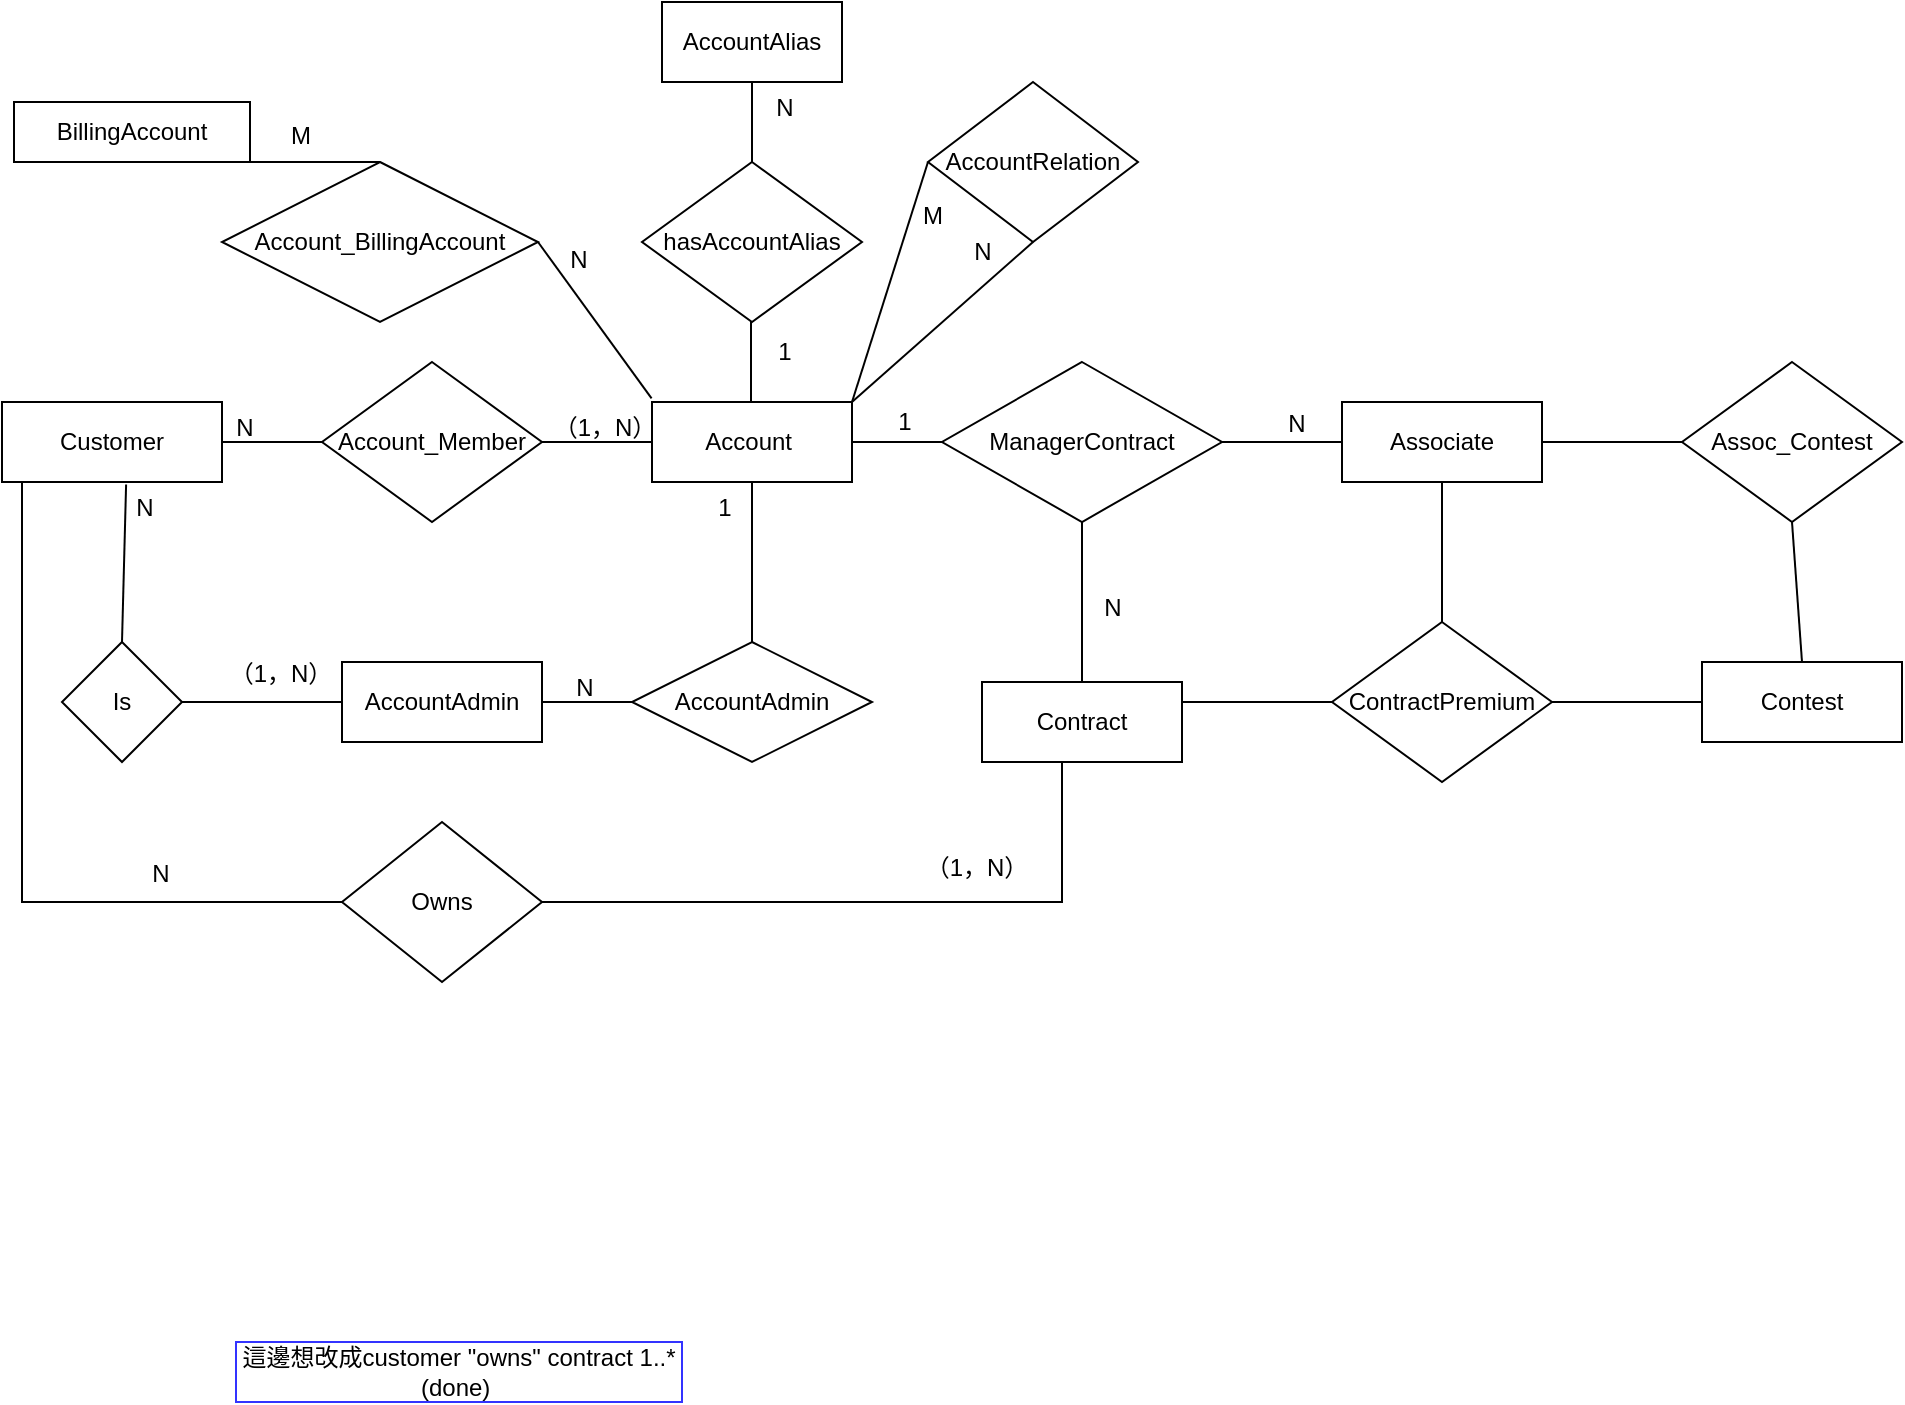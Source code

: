 <mxfile version="28.0.4" pages="2">
  <diagram name="Page-1" id="0BsEjYrFoc-LyxbfNglH">
    <mxGraphModel grid="0" page="1" gridSize="10" guides="1" tooltips="1" connect="1" arrows="1" fold="1" pageScale="1" pageWidth="850" pageHeight="1100" math="0" shadow="0">
      <root>
        <mxCell id="0" />
        <mxCell id="1" parent="0" />
        <mxCell id="FyGwAxZ3XgV7DjXuzyuT-1" value="Account&amp;nbsp;" style="rounded=0;whiteSpace=wrap;html=1;" parent="1" vertex="1">
          <mxGeometry x="565" y="450" width="100" height="40" as="geometry" />
        </mxCell>
        <mxCell id="FyGwAxZ3XgV7DjXuzyuT-2" value="Customer" style="rounded=0;whiteSpace=wrap;html=1;" parent="1" vertex="1">
          <mxGeometry x="240" y="450" width="110" height="40" as="geometry" />
        </mxCell>
        <mxCell id="FyGwAxZ3XgV7DjXuzyuT-3" value="Account_Member" style="rhombus;whiteSpace=wrap;html=1;" parent="1" vertex="1">
          <mxGeometry x="400" y="430" width="110" height="80" as="geometry" />
        </mxCell>
        <mxCell id="FyGwAxZ3XgV7DjXuzyuT-4" value="" style="endArrow=none;html=1;rounded=0;entryX=0;entryY=0.5;entryDx=0;entryDy=0;exitX=1;exitY=0.5;exitDx=0;exitDy=0;" parent="1" source="FyGwAxZ3XgV7DjXuzyuT-2" target="FyGwAxZ3XgV7DjXuzyuT-3" edge="1">
          <mxGeometry width="50" height="50" relative="1" as="geometry">
            <mxPoint x="430" y="700" as="sourcePoint" />
            <mxPoint x="480" y="650" as="targetPoint" />
          </mxGeometry>
        </mxCell>
        <mxCell id="FyGwAxZ3XgV7DjXuzyuT-5" value="" style="endArrow=none;html=1;rounded=0;entryX=1;entryY=0.5;entryDx=0;entryDy=0;exitX=0;exitY=0.5;exitDx=0;exitDy=0;" parent="1" source="FyGwAxZ3XgV7DjXuzyuT-1" target="FyGwAxZ3XgV7DjXuzyuT-3" edge="1">
          <mxGeometry width="50" height="50" relative="1" as="geometry">
            <mxPoint x="430" y="700" as="sourcePoint" />
            <mxPoint x="480" y="650" as="targetPoint" />
          </mxGeometry>
        </mxCell>
        <mxCell id="FyGwAxZ3XgV7DjXuzyuT-6" value="（1，N）" style="text;html=1;align=center;verticalAlign=middle;resizable=0;points=[];autosize=1;strokeColor=none;fillColor=none;" parent="1" vertex="1">
          <mxGeometry x="506" y="450" width="69" height="26" as="geometry" />
        </mxCell>
        <mxCell id="FyGwAxZ3XgV7DjXuzyuT-7" value="N" style="text;html=1;align=center;verticalAlign=middle;resizable=0;points=[];autosize=1;strokeColor=none;fillColor=none;" parent="1" vertex="1">
          <mxGeometry x="347" y="450" width="27" height="26" as="geometry" />
        </mxCell>
        <mxCell id="FyGwAxZ3XgV7DjXuzyuT-8" value="AccountAdmin" style="rounded=0;whiteSpace=wrap;html=1;" parent="1" vertex="1">
          <mxGeometry x="410" y="580" width="100" height="40" as="geometry" />
        </mxCell>
        <mxCell id="FyGwAxZ3XgV7DjXuzyuT-9" value="Is" style="rhombus;whiteSpace=wrap;html=1;" parent="1" vertex="1">
          <mxGeometry x="270" y="570" width="60" height="60" as="geometry" />
        </mxCell>
        <mxCell id="FyGwAxZ3XgV7DjXuzyuT-10" value="" style="endArrow=none;html=1;rounded=0;entryX=0.5;entryY=0;entryDx=0;entryDy=0;exitX=0.187;exitY=0.047;exitDx=0;exitDy=0;exitPerimeter=0;" parent="1" source="FyGwAxZ3XgV7DjXuzyuT-13" target="FyGwAxZ3XgV7DjXuzyuT-9" edge="1">
          <mxGeometry width="50" height="50" relative="1" as="geometry">
            <mxPoint x="430" y="700" as="sourcePoint" />
            <mxPoint x="480" y="650" as="targetPoint" />
          </mxGeometry>
        </mxCell>
        <mxCell id="FyGwAxZ3XgV7DjXuzyuT-11" value="" style="endArrow=none;html=1;rounded=0;exitX=1;exitY=0.5;exitDx=0;exitDy=0;entryX=0;entryY=0.5;entryDx=0;entryDy=0;" parent="1" source="FyGwAxZ3XgV7DjXuzyuT-9" target="FyGwAxZ3XgV7DjXuzyuT-8" edge="1">
          <mxGeometry width="50" height="50" relative="1" as="geometry">
            <mxPoint x="430" y="700" as="sourcePoint" />
            <mxPoint x="480" y="650" as="targetPoint" />
          </mxGeometry>
        </mxCell>
        <mxCell id="FyGwAxZ3XgV7DjXuzyuT-12" value="（1，N）" style="text;html=1;align=center;verticalAlign=middle;resizable=0;points=[];autosize=1;strokeColor=none;fillColor=none;" parent="1" vertex="1">
          <mxGeometry x="344" y="573" width="69" height="26" as="geometry" />
        </mxCell>
        <mxCell id="FyGwAxZ3XgV7DjXuzyuT-13" value="N" style="text;html=1;align=center;verticalAlign=middle;resizable=0;points=[];autosize=1;strokeColor=none;fillColor=none;" parent="1" vertex="1">
          <mxGeometry x="297" y="490" width="27" height="26" as="geometry" />
        </mxCell>
        <mxCell id="FyGwAxZ3XgV7DjXuzyuT-14" value="AccountAdmin" style="rhombus;whiteSpace=wrap;html=1;" parent="1" vertex="1">
          <mxGeometry x="555" y="570" width="120" height="60" as="geometry" />
        </mxCell>
        <mxCell id="FyGwAxZ3XgV7DjXuzyuT-15" value="" style="endArrow=none;html=1;rounded=0;entryX=0;entryY=0.5;entryDx=0;entryDy=0;exitX=1;exitY=0.5;exitDx=0;exitDy=0;" parent="1" source="FyGwAxZ3XgV7DjXuzyuT-8" target="FyGwAxZ3XgV7DjXuzyuT-14" edge="1">
          <mxGeometry width="50" height="50" relative="1" as="geometry">
            <mxPoint x="540" y="700" as="sourcePoint" />
            <mxPoint x="590" y="650" as="targetPoint" />
          </mxGeometry>
        </mxCell>
        <mxCell id="FyGwAxZ3XgV7DjXuzyuT-16" value="" style="endArrow=none;html=1;rounded=0;entryX=0.5;entryY=0;entryDx=0;entryDy=0;exitX=0.5;exitY=1;exitDx=0;exitDy=0;" parent="1" source="FyGwAxZ3XgV7DjXuzyuT-1" target="FyGwAxZ3XgV7DjXuzyuT-14" edge="1">
          <mxGeometry width="50" height="50" relative="1" as="geometry">
            <mxPoint x="540" y="700" as="sourcePoint" />
            <mxPoint x="590" y="650" as="targetPoint" />
          </mxGeometry>
        </mxCell>
        <mxCell id="FyGwAxZ3XgV7DjXuzyuT-17" value="N" style="text;html=1;align=center;verticalAlign=middle;resizable=0;points=[];autosize=1;strokeColor=none;fillColor=none;" parent="1" vertex="1">
          <mxGeometry x="517" y="580" width="27" height="26" as="geometry" />
        </mxCell>
        <mxCell id="FyGwAxZ3XgV7DjXuzyuT-18" value="1" style="text;html=1;align=center;verticalAlign=middle;resizable=0;points=[];autosize=1;strokeColor=none;fillColor=none;" parent="1" vertex="1">
          <mxGeometry x="588" y="490" width="25" height="26" as="geometry" />
        </mxCell>
        <mxCell id="FyGwAxZ3XgV7DjXuzyuT-19" value="AccountAlias" style="rounded=0;whiteSpace=wrap;html=1;" parent="1" vertex="1">
          <mxGeometry x="570" y="250" width="90" height="40" as="geometry" />
        </mxCell>
        <mxCell id="FyGwAxZ3XgV7DjXuzyuT-20" value="hasAccountAlias" style="rhombus;whiteSpace=wrap;html=1;" parent="1" vertex="1">
          <mxGeometry x="560" y="330" width="110" height="80" as="geometry" />
        </mxCell>
        <mxCell id="FyGwAxZ3XgV7DjXuzyuT-21" value="" style="endArrow=none;html=1;rounded=0;entryX=0.5;entryY=0;entryDx=0;entryDy=0;exitX=0.5;exitY=1;exitDx=0;exitDy=0;" parent="1" source="FyGwAxZ3XgV7DjXuzyuT-19" target="FyGwAxZ3XgV7DjXuzyuT-20" edge="1">
          <mxGeometry width="50" height="50" relative="1" as="geometry">
            <mxPoint x="700" y="700" as="sourcePoint" />
            <mxPoint x="750" y="650" as="targetPoint" />
          </mxGeometry>
        </mxCell>
        <mxCell id="FyGwAxZ3XgV7DjXuzyuT-22" value="" style="endArrow=none;html=1;rounded=0;entryX=0.5;entryY=0;entryDx=0;entryDy=0;exitX=0.5;exitY=1;exitDx=0;exitDy=0;" parent="1" edge="1">
          <mxGeometry width="50" height="50" relative="1" as="geometry">
            <mxPoint x="614.5" y="410" as="sourcePoint" />
            <mxPoint x="614.5" y="450" as="targetPoint" />
          </mxGeometry>
        </mxCell>
        <mxCell id="FyGwAxZ3XgV7DjXuzyuT-23" value="N" style="text;html=1;align=center;verticalAlign=middle;resizable=0;points=[];autosize=1;strokeColor=none;fillColor=none;" parent="1" vertex="1">
          <mxGeometry x="617" y="290" width="27" height="26" as="geometry" />
        </mxCell>
        <mxCell id="FyGwAxZ3XgV7DjXuzyuT-24" value="1" style="text;html=1;align=center;verticalAlign=middle;resizable=0;points=[];autosize=1;strokeColor=none;fillColor=none;" parent="1" vertex="1">
          <mxGeometry x="618" y="412" width="25" height="26" as="geometry" />
        </mxCell>
        <mxCell id="FyGwAxZ3XgV7DjXuzyuT-25" value="Associate" style="rounded=0;whiteSpace=wrap;html=1;" parent="1" vertex="1">
          <mxGeometry x="910" y="450" width="100" height="40" as="geometry" />
        </mxCell>
        <mxCell id="FyGwAxZ3XgV7DjXuzyuT-26" value="ManagerContract" style="rhombus;whiteSpace=wrap;html=1;" parent="1" vertex="1">
          <mxGeometry x="710" y="430" width="140" height="80" as="geometry" />
        </mxCell>
        <mxCell id="FyGwAxZ3XgV7DjXuzyuT-27" value="" style="endArrow=none;html=1;rounded=0;entryX=1;entryY=0.5;entryDx=0;entryDy=0;exitX=0;exitY=0.5;exitDx=0;exitDy=0;" parent="1" source="FyGwAxZ3XgV7DjXuzyuT-25" target="FyGwAxZ3XgV7DjXuzyuT-26" edge="1">
          <mxGeometry width="50" height="50" relative="1" as="geometry">
            <mxPoint x="810" y="700" as="sourcePoint" />
            <mxPoint x="860" y="650" as="targetPoint" />
          </mxGeometry>
        </mxCell>
        <mxCell id="FyGwAxZ3XgV7DjXuzyuT-28" value="" style="endArrow=none;html=1;rounded=0;entryX=0;entryY=0.5;entryDx=0;entryDy=0;" parent="1" source="FyGwAxZ3XgV7DjXuzyuT-1" target="FyGwAxZ3XgV7DjXuzyuT-26" edge="1">
          <mxGeometry width="50" height="50" relative="1" as="geometry">
            <mxPoint x="810" y="700" as="sourcePoint" />
            <mxPoint x="860" y="650" as="targetPoint" />
          </mxGeometry>
        </mxCell>
        <mxCell id="FyGwAxZ3XgV7DjXuzyuT-29" value="Contract" style="rounded=0;whiteSpace=wrap;html=1;" parent="1" vertex="1">
          <mxGeometry x="730" y="590" width="100" height="40" as="geometry" />
        </mxCell>
        <mxCell id="FyGwAxZ3XgV7DjXuzyuT-30" value="" style="endArrow=none;html=1;rounded=0;entryX=0.5;entryY=1;entryDx=0;entryDy=0;exitX=0.5;exitY=0;exitDx=0;exitDy=0;" parent="1" source="FyGwAxZ3XgV7DjXuzyuT-29" target="FyGwAxZ3XgV7DjXuzyuT-26" edge="1">
          <mxGeometry width="50" height="50" relative="1" as="geometry">
            <mxPoint x="810" y="700" as="sourcePoint" />
            <mxPoint x="860" y="650" as="targetPoint" />
          </mxGeometry>
        </mxCell>
        <mxCell id="FyGwAxZ3XgV7DjXuzyuT-31" value="ContractPremium" style="rhombus;whiteSpace=wrap;html=1;" parent="1" vertex="1">
          <mxGeometry x="905" y="560" width="110" height="80" as="geometry" />
        </mxCell>
        <mxCell id="FyGwAxZ3XgV7DjXuzyuT-32" value="" style="endArrow=none;html=1;rounded=0;entryX=0.5;entryY=0;entryDx=0;entryDy=0;exitX=0.5;exitY=1;exitDx=0;exitDy=0;" parent="1" source="FyGwAxZ3XgV7DjXuzyuT-25" target="FyGwAxZ3XgV7DjXuzyuT-31" edge="1">
          <mxGeometry width="50" height="50" relative="1" as="geometry">
            <mxPoint x="810" y="700" as="sourcePoint" />
            <mxPoint x="860" y="650" as="targetPoint" />
          </mxGeometry>
        </mxCell>
        <mxCell id="FyGwAxZ3XgV7DjXuzyuT-33" value="" style="endArrow=none;html=1;rounded=0;entryX=0;entryY=0.5;entryDx=0;entryDy=0;exitX=1;exitY=0.25;exitDx=0;exitDy=0;" parent="1" source="FyGwAxZ3XgV7DjXuzyuT-29" target="FyGwAxZ3XgV7DjXuzyuT-31" edge="1">
          <mxGeometry width="50" height="50" relative="1" as="geometry">
            <mxPoint x="810" y="700" as="sourcePoint" />
            <mxPoint x="860" y="650" as="targetPoint" />
          </mxGeometry>
        </mxCell>
        <mxCell id="FyGwAxZ3XgV7DjXuzyuT-34" value="Contest" style="rounded=0;whiteSpace=wrap;html=1;" parent="1" vertex="1">
          <mxGeometry x="1090" y="580" width="100" height="40" as="geometry" />
        </mxCell>
        <mxCell id="FyGwAxZ3XgV7DjXuzyuT-35" value="" style="endArrow=none;html=1;rounded=0;entryX=1;entryY=0.5;entryDx=0;entryDy=0;exitX=0;exitY=0.5;exitDx=0;exitDy=0;" parent="1" source="FyGwAxZ3XgV7DjXuzyuT-34" target="FyGwAxZ3XgV7DjXuzyuT-31" edge="1">
          <mxGeometry width="50" height="50" relative="1" as="geometry">
            <mxPoint x="960" y="700" as="sourcePoint" />
            <mxPoint x="1010" y="650" as="targetPoint" />
          </mxGeometry>
        </mxCell>
        <mxCell id="FyGwAxZ3XgV7DjXuzyuT-36" value="Assoc_Contest" style="rhombus;whiteSpace=wrap;html=1;" parent="1" vertex="1">
          <mxGeometry x="1080" y="430" width="110" height="80" as="geometry" />
        </mxCell>
        <mxCell id="FyGwAxZ3XgV7DjXuzyuT-37" value="" style="endArrow=none;html=1;rounded=0;entryX=0.5;entryY=1;entryDx=0;entryDy=0;exitX=0.5;exitY=0;exitDx=0;exitDy=0;" parent="1" target="FyGwAxZ3XgV7DjXuzyuT-36" edge="1" source="FyGwAxZ3XgV7DjXuzyuT-34">
          <mxGeometry width="50" height="50" relative="1" as="geometry">
            <mxPoint x="1140" y="578" as="sourcePoint" />
            <mxPoint x="1010" y="650" as="targetPoint" />
          </mxGeometry>
        </mxCell>
        <mxCell id="FyGwAxZ3XgV7DjXuzyuT-38" value="" style="endArrow=none;html=1;rounded=0;entryX=0;entryY=0.5;entryDx=0;entryDy=0;exitX=1;exitY=0.5;exitDx=0;exitDy=0;" parent="1" source="FyGwAxZ3XgV7DjXuzyuT-25" target="FyGwAxZ3XgV7DjXuzyuT-36" edge="1">
          <mxGeometry width="50" height="50" relative="1" as="geometry">
            <mxPoint x="960" y="700" as="sourcePoint" />
            <mxPoint x="1010" y="650" as="targetPoint" />
          </mxGeometry>
        </mxCell>
        <mxCell id="FyGwAxZ3XgV7DjXuzyuT-39" value="Owns" style="rhombus;whiteSpace=wrap;html=1;" parent="1" vertex="1">
          <mxGeometry x="410" y="660" width="100" height="80" as="geometry" />
        </mxCell>
        <mxCell id="FyGwAxZ3XgV7DjXuzyuT-40" value="" style="endArrow=none;html=1;rounded=0;exitX=1;exitY=0.5;exitDx=0;exitDy=0;entryX=0.4;entryY=1;entryDx=0;entryDy=0;entryPerimeter=0;" parent="1" source="FyGwAxZ3XgV7DjXuzyuT-39" target="FyGwAxZ3XgV7DjXuzyuT-29" edge="1">
          <mxGeometry width="50" height="50" relative="1" as="geometry">
            <mxPoint x="480" y="700" as="sourcePoint" />
            <mxPoint x="780" y="700" as="targetPoint" />
            <Array as="points">
              <mxPoint x="770" y="700" />
            </Array>
          </mxGeometry>
        </mxCell>
        <mxCell id="FyGwAxZ3XgV7DjXuzyuT-41" value="" style="endArrow=none;html=1;rounded=0;entryX=0;entryY=0.5;entryDx=0;entryDy=0;" parent="1" target="FyGwAxZ3XgV7DjXuzyuT-39" edge="1">
          <mxGeometry width="50" height="50" relative="1" as="geometry">
            <mxPoint x="250" y="700" as="sourcePoint" />
            <mxPoint x="390" y="650" as="targetPoint" />
            <Array as="points">
              <mxPoint x="250" y="490" />
              <mxPoint x="250" y="700" />
            </Array>
          </mxGeometry>
        </mxCell>
        <mxCell id="jhznefIaXftux0GBMFJ3-2" value="這邊想改成customer &quot;owns&quot; contract 1..* (done)&amp;nbsp;" style="text;html=1;align=center;verticalAlign=middle;whiteSpace=wrap;rounded=0;strokeColor=#3333FF;" parent="1" vertex="1">
          <mxGeometry x="357" y="920" width="223" height="30" as="geometry" />
        </mxCell>
        <mxCell id="UmWG4i0JJfv33wFbpH96-1" value="N" style="text;html=1;align=center;verticalAlign=middle;resizable=0;points=[];autosize=1;strokeColor=none;fillColor=none;" vertex="1" parent="1">
          <mxGeometry x="873" y="448" width="27" height="26" as="geometry" />
        </mxCell>
        <mxCell id="UmWG4i0JJfv33wFbpH96-2" value="1" style="text;html=1;align=center;verticalAlign=middle;resizable=0;points=[];autosize=1;strokeColor=none;fillColor=none;" vertex="1" parent="1">
          <mxGeometry x="678" y="447" width="25" height="26" as="geometry" />
        </mxCell>
        <mxCell id="UmWG4i0JJfv33wFbpH96-3" value="N" style="text;html=1;align=center;verticalAlign=middle;resizable=0;points=[];autosize=1;strokeColor=none;fillColor=none;" vertex="1" parent="1">
          <mxGeometry x="781" y="540" width="27" height="26" as="geometry" />
        </mxCell>
        <mxCell id="UmWG4i0JJfv33wFbpH96-4" value="N" style="text;html=1;align=center;verticalAlign=middle;resizable=0;points=[];autosize=1;strokeColor=none;fillColor=none;" vertex="1" parent="1">
          <mxGeometry x="305" y="673" width="27" height="26" as="geometry" />
        </mxCell>
        <mxCell id="UmWG4i0JJfv33wFbpH96-5" value="（1，N）" style="text;html=1;align=center;verticalAlign=middle;resizable=0;points=[];autosize=1;strokeColor=none;fillColor=none;" vertex="1" parent="1">
          <mxGeometry x="692" y="670" width="69" height="26" as="geometry" />
        </mxCell>
        <mxCell id="UmWG4i0JJfv33wFbpH96-6" value="BillingAccount" style="rounded=0;whiteSpace=wrap;html=1;" vertex="1" parent="1">
          <mxGeometry x="246" y="300" width="118" height="30" as="geometry" />
        </mxCell>
        <mxCell id="UmWG4i0JJfv33wFbpH96-7" value="Account_BillingAccount" style="rhombus;whiteSpace=wrap;html=1;" vertex="1" parent="1">
          <mxGeometry x="350" y="330" width="158" height="80" as="geometry" />
        </mxCell>
        <mxCell id="UmWG4i0JJfv33wFbpH96-9" value="" style="endArrow=none;html=1;rounded=0;entryX=1;entryY=1;entryDx=0;entryDy=0;exitX=0.5;exitY=0;exitDx=0;exitDy=0;" edge="1" parent="1" source="UmWG4i0JJfv33wFbpH96-7" target="UmWG4i0JJfv33wFbpH96-6">
          <mxGeometry width="50" height="50" relative="1" as="geometry">
            <mxPoint x="606" y="486" as="sourcePoint" />
            <mxPoint x="656" y="436" as="targetPoint" />
          </mxGeometry>
        </mxCell>
        <mxCell id="UmWG4i0JJfv33wFbpH96-10" value="" style="endArrow=none;html=1;rounded=0;entryX=1;entryY=0.5;entryDx=0;entryDy=0;exitX=0.852;exitY=-0.069;exitDx=0;exitDy=0;exitPerimeter=0;" edge="1" parent="1" source="FyGwAxZ3XgV7DjXuzyuT-6" target="UmWG4i0JJfv33wFbpH96-7">
          <mxGeometry width="50" height="50" relative="1" as="geometry">
            <mxPoint x="606" y="486" as="sourcePoint" />
            <mxPoint x="656" y="436" as="targetPoint" />
          </mxGeometry>
        </mxCell>
        <mxCell id="UmWG4i0JJfv33wFbpH96-11" value="M" style="text;html=1;align=center;verticalAlign=middle;resizable=0;points=[];autosize=1;strokeColor=none;fillColor=none;" vertex="1" parent="1">
          <mxGeometry x="375" y="304" width="28" height="26" as="geometry" />
        </mxCell>
        <mxCell id="UmWG4i0JJfv33wFbpH96-12" value="N" style="text;html=1;align=center;verticalAlign=middle;resizable=0;points=[];autosize=1;strokeColor=none;fillColor=none;" vertex="1" parent="1">
          <mxGeometry x="514" y="366" width="27" height="26" as="geometry" />
        </mxCell>
        <mxCell id="UmWG4i0JJfv33wFbpH96-13" value="AccountRelation" style="rhombus;whiteSpace=wrap;html=1;" vertex="1" parent="1">
          <mxGeometry x="703" y="290" width="105" height="80" as="geometry" />
        </mxCell>
        <mxCell id="UmWG4i0JJfv33wFbpH96-14" value="" style="endArrow=none;html=1;rounded=0;entryX=0;entryY=0.5;entryDx=0;entryDy=0;exitX=1;exitY=0;exitDx=0;exitDy=0;" edge="1" parent="1" source="FyGwAxZ3XgV7DjXuzyuT-1" target="UmWG4i0JJfv33wFbpH96-13">
          <mxGeometry width="50" height="50" relative="1" as="geometry">
            <mxPoint x="799" y="486" as="sourcePoint" />
            <mxPoint x="849" y="436" as="targetPoint" />
          </mxGeometry>
        </mxCell>
        <mxCell id="UmWG4i0JJfv33wFbpH96-15" value="" style="endArrow=none;html=1;rounded=0;entryX=0.5;entryY=1;entryDx=0;entryDy=0;exitX=1;exitY=0;exitDx=0;exitDy=0;" edge="1" parent="1" source="FyGwAxZ3XgV7DjXuzyuT-1" target="UmWG4i0JJfv33wFbpH96-13">
          <mxGeometry width="50" height="50" relative="1" as="geometry">
            <mxPoint x="799" y="486" as="sourcePoint" />
            <mxPoint x="849" y="436" as="targetPoint" />
          </mxGeometry>
        </mxCell>
        <mxCell id="UmWG4i0JJfv33wFbpH96-16" value="M" style="text;html=1;align=center;verticalAlign=middle;resizable=0;points=[];autosize=1;strokeColor=none;fillColor=none;" vertex="1" parent="1">
          <mxGeometry x="691" y="344" width="28" height="26" as="geometry" />
        </mxCell>
        <mxCell id="UmWG4i0JJfv33wFbpH96-17" value="N" style="text;html=1;align=center;verticalAlign=middle;resizable=0;points=[];autosize=1;strokeColor=none;fillColor=none;" vertex="1" parent="1">
          <mxGeometry x="716" y="362" width="27" height="26" as="geometry" />
        </mxCell>
      </root>
    </mxGraphModel>
  </diagram>
  <diagram id="njF0p4-l5x48rLC_md44" name="Page-2">
    <mxGraphModel dx="2276" dy="1806" grid="1" gridSize="10" guides="1" tooltips="1" connect="1" arrows="1" fold="1" page="1" pageScale="1" pageWidth="850" pageHeight="1100" math="0" shadow="0">
      <root>
        <mxCell id="0" />
        <mxCell id="1" parent="0" />
        <mxCell id="ypd_IbX0y3OY-8_Xs8Z6-212" value="" style="endArrow=none;html=1;rounded=0;exitX=0.5;exitY=0;exitDx=0;exitDy=0;entryX=0.461;entryY=0.933;entryDx=0;entryDy=0;entryPerimeter=0;" edge="1" parent="1" target="ypd_IbX0y3OY-8_Xs8Z6-143">
          <mxGeometry width="50" height="50" relative="1" as="geometry">
            <mxPoint x="860" y="817" as="sourcePoint" />
            <mxPoint x="862" y="660" as="targetPoint" />
          </mxGeometry>
        </mxCell>
        <mxCell id="ypd_IbX0y3OY-8_Xs8Z6-194" value="" style="endArrow=none;html=1;rounded=0;entryX=0;entryY=0.5;entryDx=0;entryDy=0;exitX=1;exitY=0.5;exitDx=0;exitDy=0;" edge="1" parent="1" source="ypd_IbX0y3OY-8_Xs8Z6-38" target="ypd_IbX0y3OY-8_Xs8Z6-109">
          <mxGeometry width="50" height="50" relative="1" as="geometry">
            <mxPoint x="310" y="-10" as="sourcePoint" />
            <mxPoint x="360" y="-60" as="targetPoint" />
          </mxGeometry>
        </mxCell>
        <mxCell id="ypd_IbX0y3OY-8_Xs8Z6-186" value="" style="endArrow=none;html=1;rounded=0;" edge="1" parent="1" source="ypd_IbX0y3OY-8_Xs8Z6-91">
          <mxGeometry width="50" height="50" relative="1" as="geometry">
            <mxPoint x="440" y="480" as="sourcePoint" />
            <mxPoint x="480" y="433" as="targetPoint" />
          </mxGeometry>
        </mxCell>
        <mxCell id="ypd_IbX0y3OY-8_Xs8Z6-182" value="" style="endArrow=none;html=1;rounded=0;" edge="1" parent="1">
          <mxGeometry width="50" height="50" relative="1" as="geometry">
            <mxPoint x="580" y="349.5" as="sourcePoint" />
            <mxPoint x="770" y="350" as="targetPoint" />
          </mxGeometry>
        </mxCell>
        <mxCell id="ypd_IbX0y3OY-8_Xs8Z6-4" value="Customer" style="shape=table;startSize=30;container=1;collapsible=1;childLayout=tableLayout;fixedRows=1;rowLines=0;fontStyle=1;align=center;resizeLast=1;html=1;fillColor=#E6E6E6;" vertex="1" parent="1">
          <mxGeometry x="30" y="280" width="180" height="150" as="geometry" />
        </mxCell>
        <mxCell id="ypd_IbX0y3OY-8_Xs8Z6-5" value="" style="shape=tableRow;horizontal=0;startSize=0;swimlaneHead=0;swimlaneBody=0;fillColor=none;collapsible=0;dropTarget=0;points=[[0,0.5],[1,0.5]];portConstraint=eastwest;top=0;left=0;right=0;bottom=1;" vertex="1" parent="ypd_IbX0y3OY-8_Xs8Z6-4">
          <mxGeometry y="30" width="180" height="30" as="geometry" />
        </mxCell>
        <mxCell id="ypd_IbX0y3OY-8_Xs8Z6-6" value="PK" style="shape=partialRectangle;connectable=0;fillColor=none;top=0;left=0;bottom=0;right=0;fontStyle=1;overflow=hidden;whiteSpace=wrap;html=1;" vertex="1" parent="ypd_IbX0y3OY-8_Xs8Z6-5">
          <mxGeometry width="30" height="30" as="geometry">
            <mxRectangle width="30" height="30" as="alternateBounds" />
          </mxGeometry>
        </mxCell>
        <mxCell id="ypd_IbX0y3OY-8_Xs8Z6-7" value="CustomerID" style="shape=partialRectangle;connectable=0;fillColor=none;top=0;left=0;bottom=0;right=0;align=left;spacingLeft=6;fontStyle=5;overflow=hidden;whiteSpace=wrap;html=1;" vertex="1" parent="ypd_IbX0y3OY-8_Xs8Z6-5">
          <mxGeometry x="30" width="150" height="30" as="geometry">
            <mxRectangle width="150" height="30" as="alternateBounds" />
          </mxGeometry>
        </mxCell>
        <mxCell id="ypd_IbX0y3OY-8_Xs8Z6-8" value="" style="shape=tableRow;horizontal=0;startSize=0;swimlaneHead=0;swimlaneBody=0;fillColor=none;collapsible=0;dropTarget=0;points=[[0,0.5],[1,0.5]];portConstraint=eastwest;top=0;left=0;right=0;bottom=0;" vertex="1" parent="ypd_IbX0y3OY-8_Xs8Z6-4">
          <mxGeometry y="60" width="180" height="30" as="geometry" />
        </mxCell>
        <mxCell id="ypd_IbX0y3OY-8_Xs8Z6-9" value="" style="shape=partialRectangle;connectable=0;fillColor=none;top=0;left=0;bottom=0;right=0;editable=1;overflow=hidden;whiteSpace=wrap;html=1;" vertex="1" parent="ypd_IbX0y3OY-8_Xs8Z6-8">
          <mxGeometry width="30" height="30" as="geometry">
            <mxRectangle width="30" height="30" as="alternateBounds" />
          </mxGeometry>
        </mxCell>
        <mxCell id="ypd_IbX0y3OY-8_Xs8Z6-10" value="LastName" style="shape=partialRectangle;connectable=0;fillColor=none;top=0;left=0;bottom=0;right=0;align=left;spacingLeft=6;overflow=hidden;whiteSpace=wrap;html=1;" vertex="1" parent="ypd_IbX0y3OY-8_Xs8Z6-8">
          <mxGeometry x="30" width="150" height="30" as="geometry">
            <mxRectangle width="150" height="30" as="alternateBounds" />
          </mxGeometry>
        </mxCell>
        <mxCell id="ypd_IbX0y3OY-8_Xs8Z6-11" value="" style="shape=tableRow;horizontal=0;startSize=0;swimlaneHead=0;swimlaneBody=0;fillColor=none;collapsible=0;dropTarget=0;points=[[0,0.5],[1,0.5]];portConstraint=eastwest;top=0;left=0;right=0;bottom=0;" vertex="1" parent="ypd_IbX0y3OY-8_Xs8Z6-4">
          <mxGeometry y="90" width="180" height="30" as="geometry" />
        </mxCell>
        <mxCell id="ypd_IbX0y3OY-8_Xs8Z6-12" value="" style="shape=partialRectangle;connectable=0;fillColor=none;top=0;left=0;bottom=0;right=0;editable=1;overflow=hidden;whiteSpace=wrap;html=1;" vertex="1" parent="ypd_IbX0y3OY-8_Xs8Z6-11">
          <mxGeometry width="30" height="30" as="geometry">
            <mxRectangle width="30" height="30" as="alternateBounds" />
          </mxGeometry>
        </mxCell>
        <mxCell id="ypd_IbX0y3OY-8_Xs8Z6-13" value="FirstName" style="shape=partialRectangle;connectable=0;fillColor=none;top=0;left=0;bottom=0;right=0;align=left;spacingLeft=6;overflow=hidden;whiteSpace=wrap;html=1;" vertex="1" parent="ypd_IbX0y3OY-8_Xs8Z6-11">
          <mxGeometry x="30" width="150" height="30" as="geometry">
            <mxRectangle width="150" height="30" as="alternateBounds" />
          </mxGeometry>
        </mxCell>
        <mxCell id="ypd_IbX0y3OY-8_Xs8Z6-14" value="" style="shape=tableRow;horizontal=0;startSize=0;swimlaneHead=0;swimlaneBody=0;fillColor=none;collapsible=0;dropTarget=0;points=[[0,0.5],[1,0.5]];portConstraint=eastwest;top=0;left=0;right=0;bottom=0;" vertex="1" parent="ypd_IbX0y3OY-8_Xs8Z6-4">
          <mxGeometry y="120" width="180" height="30" as="geometry" />
        </mxCell>
        <mxCell id="ypd_IbX0y3OY-8_Xs8Z6-15" value="" style="shape=partialRectangle;connectable=0;fillColor=none;top=0;left=0;bottom=0;right=0;editable=1;overflow=hidden;whiteSpace=wrap;html=1;" vertex="1" parent="ypd_IbX0y3OY-8_Xs8Z6-14">
          <mxGeometry width="30" height="30" as="geometry">
            <mxRectangle width="30" height="30" as="alternateBounds" />
          </mxGeometry>
        </mxCell>
        <mxCell id="ypd_IbX0y3OY-8_Xs8Z6-16" value="DOB" style="shape=partialRectangle;connectable=0;fillColor=none;top=0;left=0;bottom=0;right=0;align=left;spacingLeft=6;overflow=hidden;whiteSpace=wrap;html=1;" vertex="1" parent="ypd_IbX0y3OY-8_Xs8Z6-14">
          <mxGeometry x="30" width="150" height="30" as="geometry">
            <mxRectangle width="150" height="30" as="alternateBounds" />
          </mxGeometry>
        </mxCell>
        <mxCell id="ypd_IbX0y3OY-8_Xs8Z6-17" value="Account" style="shape=table;startSize=30;container=1;collapsible=1;childLayout=tableLayout;fixedRows=1;rowLines=0;fontStyle=1;align=center;resizeLast=1;html=1;fillColor=#E6E6E6;" vertex="1" parent="1">
          <mxGeometry x="400" y="280" width="180" height="150" as="geometry" />
        </mxCell>
        <mxCell id="ypd_IbX0y3OY-8_Xs8Z6-18" value="" style="shape=tableRow;horizontal=0;startSize=0;swimlaneHead=0;swimlaneBody=0;fillColor=none;collapsible=0;dropTarget=0;points=[[0,0.5],[1,0.5]];portConstraint=eastwest;top=0;left=0;right=0;bottom=1;" vertex="1" parent="ypd_IbX0y3OY-8_Xs8Z6-17">
          <mxGeometry y="30" width="180" height="30" as="geometry" />
        </mxCell>
        <mxCell id="ypd_IbX0y3OY-8_Xs8Z6-19" value="PK" style="shape=partialRectangle;connectable=0;fillColor=none;top=0;left=0;bottom=0;right=0;fontStyle=1;overflow=hidden;whiteSpace=wrap;html=1;" vertex="1" parent="ypd_IbX0y3OY-8_Xs8Z6-18">
          <mxGeometry width="30" height="30" as="geometry">
            <mxRectangle width="30" height="30" as="alternateBounds" />
          </mxGeometry>
        </mxCell>
        <mxCell id="ypd_IbX0y3OY-8_Xs8Z6-20" value="AccountID" style="shape=partialRectangle;connectable=0;fillColor=none;top=0;left=0;bottom=0;right=0;align=left;spacingLeft=6;fontStyle=5;overflow=hidden;whiteSpace=wrap;html=1;" vertex="1" parent="ypd_IbX0y3OY-8_Xs8Z6-18">
          <mxGeometry x="30" width="150" height="30" as="geometry">
            <mxRectangle width="150" height="30" as="alternateBounds" />
          </mxGeometry>
        </mxCell>
        <mxCell id="ypd_IbX0y3OY-8_Xs8Z6-21" value="" style="shape=tableRow;horizontal=0;startSize=0;swimlaneHead=0;swimlaneBody=0;fillColor=none;collapsible=0;dropTarget=0;points=[[0,0.5],[1,0.5]];portConstraint=eastwest;top=0;left=0;right=0;bottom=0;" vertex="1" parent="ypd_IbX0y3OY-8_Xs8Z6-17">
          <mxGeometry y="60" width="180" height="30" as="geometry" />
        </mxCell>
        <mxCell id="ypd_IbX0y3OY-8_Xs8Z6-22" value="FK" style="shape=partialRectangle;connectable=0;fillColor=none;top=0;left=0;bottom=0;right=0;editable=1;overflow=hidden;whiteSpace=wrap;html=1;" vertex="1" parent="ypd_IbX0y3OY-8_Xs8Z6-21">
          <mxGeometry width="30" height="30" as="geometry">
            <mxRectangle width="30" height="30" as="alternateBounds" />
          </mxGeometry>
        </mxCell>
        <mxCell id="ypd_IbX0y3OY-8_Xs8Z6-23" value="CustomerID" style="shape=partialRectangle;connectable=0;fillColor=none;top=0;left=0;bottom=0;right=0;align=left;spacingLeft=6;overflow=hidden;whiteSpace=wrap;html=1;" vertex="1" parent="ypd_IbX0y3OY-8_Xs8Z6-21">
          <mxGeometry x="30" width="150" height="30" as="geometry">
            <mxRectangle width="150" height="30" as="alternateBounds" />
          </mxGeometry>
        </mxCell>
        <mxCell id="ypd_IbX0y3OY-8_Xs8Z6-24" value="" style="shape=tableRow;horizontal=0;startSize=0;swimlaneHead=0;swimlaneBody=0;fillColor=none;collapsible=0;dropTarget=0;points=[[0,0.5],[1,0.5]];portConstraint=eastwest;top=0;left=0;right=0;bottom=0;" vertex="1" parent="ypd_IbX0y3OY-8_Xs8Z6-17">
          <mxGeometry y="90" width="180" height="30" as="geometry" />
        </mxCell>
        <mxCell id="ypd_IbX0y3OY-8_Xs8Z6-25" value="" style="shape=partialRectangle;connectable=0;fillColor=none;top=0;left=0;bottom=0;right=0;editable=1;overflow=hidden;whiteSpace=wrap;html=1;" vertex="1" parent="ypd_IbX0y3OY-8_Xs8Z6-24">
          <mxGeometry width="30" height="30" as="geometry">
            <mxRectangle width="30" height="30" as="alternateBounds" />
          </mxGeometry>
        </mxCell>
        <mxCell id="ypd_IbX0y3OY-8_Xs8Z6-26" value="AccountName" style="shape=partialRectangle;connectable=0;fillColor=none;top=0;left=0;bottom=0;right=0;align=left;spacingLeft=6;overflow=hidden;whiteSpace=wrap;html=1;" vertex="1" parent="ypd_IbX0y3OY-8_Xs8Z6-24">
          <mxGeometry x="30" width="150" height="30" as="geometry">
            <mxRectangle width="150" height="30" as="alternateBounds" />
          </mxGeometry>
        </mxCell>
        <mxCell id="ypd_IbX0y3OY-8_Xs8Z6-27" value="" style="shape=tableRow;horizontal=0;startSize=0;swimlaneHead=0;swimlaneBody=0;fillColor=none;collapsible=0;dropTarget=0;points=[[0,0.5],[1,0.5]];portConstraint=eastwest;top=0;left=0;right=0;bottom=0;" vertex="1" parent="ypd_IbX0y3OY-8_Xs8Z6-17">
          <mxGeometry y="120" width="180" height="30" as="geometry" />
        </mxCell>
        <mxCell id="ypd_IbX0y3OY-8_Xs8Z6-28" value="" style="shape=partialRectangle;connectable=0;fillColor=none;top=0;left=0;bottom=0;right=0;editable=1;overflow=hidden;whiteSpace=wrap;html=1;" vertex="1" parent="ypd_IbX0y3OY-8_Xs8Z6-27">
          <mxGeometry width="30" height="30" as="geometry">
            <mxRectangle width="30" height="30" as="alternateBounds" />
          </mxGeometry>
        </mxCell>
        <mxCell id="ypd_IbX0y3OY-8_Xs8Z6-29" value="CompanyCode" style="shape=partialRectangle;connectable=0;fillColor=none;top=0;left=0;bottom=0;right=0;align=left;spacingLeft=6;overflow=hidden;whiteSpace=wrap;html=1;" vertex="1" parent="ypd_IbX0y3OY-8_Xs8Z6-27">
          <mxGeometry x="30" width="150" height="30" as="geometry">
            <mxRectangle width="150" height="30" as="alternateBounds" />
          </mxGeometry>
        </mxCell>
        <mxCell id="ypd_IbX0y3OY-8_Xs8Z6-33" style="edgeStyle=orthogonalEdgeStyle;rounded=0;orthogonalLoop=1;jettySize=auto;html=1;exitX=0;exitY=0.5;exitDx=0;exitDy=0;entryX=-0.011;entryY=0.9;entryDx=0;entryDy=0;entryPerimeter=0;" edge="1" parent="ypd_IbX0y3OY-8_Xs8Z6-17" source="ypd_IbX0y3OY-8_Xs8Z6-21" target="ypd_IbX0y3OY-8_Xs8Z6-21">
          <mxGeometry relative="1" as="geometry" />
        </mxCell>
        <mxCell id="ypd_IbX0y3OY-8_Xs8Z6-34" value="Associate" style="shape=table;startSize=30;container=1;collapsible=1;childLayout=tableLayout;fixedRows=1;rowLines=0;fontStyle=1;align=center;resizeLast=1;html=1;fillColor=#E6E6E6;" vertex="1" parent="1">
          <mxGeometry x="395" y="-160" width="180" height="150" as="geometry" />
        </mxCell>
        <mxCell id="ypd_IbX0y3OY-8_Xs8Z6-35" value="" style="shape=tableRow;horizontal=0;startSize=0;swimlaneHead=0;swimlaneBody=0;fillColor=none;collapsible=0;dropTarget=0;points=[[0,0.5],[1,0.5]];portConstraint=eastwest;top=0;left=0;right=0;bottom=1;" vertex="1" parent="ypd_IbX0y3OY-8_Xs8Z6-34">
          <mxGeometry y="30" width="180" height="30" as="geometry" />
        </mxCell>
        <mxCell id="ypd_IbX0y3OY-8_Xs8Z6-36" value="PK" style="shape=partialRectangle;connectable=0;fillColor=none;top=0;left=0;bottom=0;right=0;fontStyle=1;overflow=hidden;whiteSpace=wrap;html=1;" vertex="1" parent="ypd_IbX0y3OY-8_Xs8Z6-35">
          <mxGeometry width="30" height="30" as="geometry">
            <mxRectangle width="30" height="30" as="alternateBounds" />
          </mxGeometry>
        </mxCell>
        <mxCell id="ypd_IbX0y3OY-8_Xs8Z6-37" value="UniqueID" style="shape=partialRectangle;connectable=0;fillColor=none;top=0;left=0;bottom=0;right=0;align=left;spacingLeft=6;fontStyle=5;overflow=hidden;whiteSpace=wrap;html=1;" vertex="1" parent="ypd_IbX0y3OY-8_Xs8Z6-35">
          <mxGeometry x="30" width="150" height="30" as="geometry">
            <mxRectangle width="150" height="30" as="alternateBounds" />
          </mxGeometry>
        </mxCell>
        <mxCell id="ypd_IbX0y3OY-8_Xs8Z6-38" value="" style="shape=tableRow;horizontal=0;startSize=0;swimlaneHead=0;swimlaneBody=0;fillColor=none;collapsible=0;dropTarget=0;points=[[0,0.5],[1,0.5]];portConstraint=eastwest;top=0;left=0;right=0;bottom=0;" vertex="1" parent="ypd_IbX0y3OY-8_Xs8Z6-34">
          <mxGeometry y="60" width="180" height="30" as="geometry" />
        </mxCell>
        <mxCell id="ypd_IbX0y3OY-8_Xs8Z6-39" value="" style="shape=partialRectangle;connectable=0;fillColor=none;top=0;left=0;bottom=0;right=0;editable=1;overflow=hidden;whiteSpace=wrap;html=1;" vertex="1" parent="ypd_IbX0y3OY-8_Xs8Z6-38">
          <mxGeometry width="30" height="30" as="geometry">
            <mxRectangle width="30" height="30" as="alternateBounds" />
          </mxGeometry>
        </mxCell>
        <mxCell id="ypd_IbX0y3OY-8_Xs8Z6-40" value="Row 1" style="shape=partialRectangle;connectable=0;fillColor=none;top=0;left=0;bottom=0;right=0;align=left;spacingLeft=6;overflow=hidden;whiteSpace=wrap;html=1;" vertex="1" parent="ypd_IbX0y3OY-8_Xs8Z6-38">
          <mxGeometry x="30" width="150" height="30" as="geometry">
            <mxRectangle width="150" height="30" as="alternateBounds" />
          </mxGeometry>
        </mxCell>
        <mxCell id="ypd_IbX0y3OY-8_Xs8Z6-41" value="" style="shape=tableRow;horizontal=0;startSize=0;swimlaneHead=0;swimlaneBody=0;fillColor=none;collapsible=0;dropTarget=0;points=[[0,0.5],[1,0.5]];portConstraint=eastwest;top=0;left=0;right=0;bottom=0;" vertex="1" parent="ypd_IbX0y3OY-8_Xs8Z6-34">
          <mxGeometry y="90" width="180" height="30" as="geometry" />
        </mxCell>
        <mxCell id="ypd_IbX0y3OY-8_Xs8Z6-42" value="" style="shape=partialRectangle;connectable=0;fillColor=none;top=0;left=0;bottom=0;right=0;editable=1;overflow=hidden;whiteSpace=wrap;html=1;" vertex="1" parent="ypd_IbX0y3OY-8_Xs8Z6-41">
          <mxGeometry width="30" height="30" as="geometry">
            <mxRectangle width="30" height="30" as="alternateBounds" />
          </mxGeometry>
        </mxCell>
        <mxCell id="ypd_IbX0y3OY-8_Xs8Z6-43" value="Row 2" style="shape=partialRectangle;connectable=0;fillColor=none;top=0;left=0;bottom=0;right=0;align=left;spacingLeft=6;overflow=hidden;whiteSpace=wrap;html=1;" vertex="1" parent="ypd_IbX0y3OY-8_Xs8Z6-41">
          <mxGeometry x="30" width="150" height="30" as="geometry">
            <mxRectangle width="150" height="30" as="alternateBounds" />
          </mxGeometry>
        </mxCell>
        <mxCell id="ypd_IbX0y3OY-8_Xs8Z6-44" value="" style="shape=tableRow;horizontal=0;startSize=0;swimlaneHead=0;swimlaneBody=0;fillColor=none;collapsible=0;dropTarget=0;points=[[0,0.5],[1,0.5]];portConstraint=eastwest;top=0;left=0;right=0;bottom=0;" vertex="1" parent="ypd_IbX0y3OY-8_Xs8Z6-34">
          <mxGeometry y="120" width="180" height="30" as="geometry" />
        </mxCell>
        <mxCell id="ypd_IbX0y3OY-8_Xs8Z6-45" value="" style="shape=partialRectangle;connectable=0;fillColor=none;top=0;left=0;bottom=0;right=0;editable=1;overflow=hidden;whiteSpace=wrap;html=1;" vertex="1" parent="ypd_IbX0y3OY-8_Xs8Z6-44">
          <mxGeometry width="30" height="30" as="geometry">
            <mxRectangle width="30" height="30" as="alternateBounds" />
          </mxGeometry>
        </mxCell>
        <mxCell id="ypd_IbX0y3OY-8_Xs8Z6-46" value="Row 3" style="shape=partialRectangle;connectable=0;fillColor=none;top=0;left=0;bottom=0;right=0;align=left;spacingLeft=6;overflow=hidden;whiteSpace=wrap;html=1;" vertex="1" parent="ypd_IbX0y3OY-8_Xs8Z6-44">
          <mxGeometry x="30" width="150" height="30" as="geometry">
            <mxRectangle width="150" height="30" as="alternateBounds" />
          </mxGeometry>
        </mxCell>
        <mxCell id="ypd_IbX0y3OY-8_Xs8Z6-47" style="edgeStyle=orthogonalEdgeStyle;rounded=0;orthogonalLoop=1;jettySize=auto;html=1;exitX=0;exitY=0.5;exitDx=0;exitDy=0;entryX=-0.011;entryY=0.9;entryDx=0;entryDy=0;entryPerimeter=0;" edge="1" parent="ypd_IbX0y3OY-8_Xs8Z6-34" source="ypd_IbX0y3OY-8_Xs8Z6-38" target="ypd_IbX0y3OY-8_Xs8Z6-38">
          <mxGeometry relative="1" as="geometry" />
        </mxCell>
        <mxCell id="ypd_IbX0y3OY-8_Xs8Z6-62" value="CustomerRelation" style="shape=table;startSize=30;container=1;collapsible=1;childLayout=tableLayout;fixedRows=1;rowLines=0;fontStyle=1;align=center;resizeLast=1;html=1;" vertex="1" parent="1">
          <mxGeometry x="-400" y="280" width="180" height="150" as="geometry" />
        </mxCell>
        <mxCell id="ypd_IbX0y3OY-8_Xs8Z6-63" value="" style="shape=tableRow;horizontal=0;startSize=0;swimlaneHead=0;swimlaneBody=0;fillColor=none;collapsible=0;dropTarget=0;points=[[0,0.5],[1,0.5]];portConstraint=eastwest;top=0;left=0;right=0;bottom=1;" vertex="1" parent="ypd_IbX0y3OY-8_Xs8Z6-62">
          <mxGeometry y="30" width="180" height="30" as="geometry" />
        </mxCell>
        <mxCell id="ypd_IbX0y3OY-8_Xs8Z6-64" value="PK" style="shape=partialRectangle;connectable=0;fillColor=none;top=0;left=0;bottom=0;right=0;fontStyle=1;overflow=hidden;whiteSpace=wrap;html=1;" vertex="1" parent="ypd_IbX0y3OY-8_Xs8Z6-63">
          <mxGeometry width="30" height="30" as="geometry">
            <mxRectangle width="30" height="30" as="alternateBounds" />
          </mxGeometry>
        </mxCell>
        <mxCell id="ypd_IbX0y3OY-8_Xs8Z6-65" value="UniqueID" style="shape=partialRectangle;connectable=0;fillColor=none;top=0;left=0;bottom=0;right=0;align=left;spacingLeft=6;fontStyle=5;overflow=hidden;whiteSpace=wrap;html=1;" vertex="1" parent="ypd_IbX0y3OY-8_Xs8Z6-63">
          <mxGeometry x="30" width="150" height="30" as="geometry">
            <mxRectangle width="150" height="30" as="alternateBounds" />
          </mxGeometry>
        </mxCell>
        <mxCell id="ypd_IbX0y3OY-8_Xs8Z6-66" value="" style="shape=tableRow;horizontal=0;startSize=0;swimlaneHead=0;swimlaneBody=0;fillColor=none;collapsible=0;dropTarget=0;points=[[0,0.5],[1,0.5]];portConstraint=eastwest;top=0;left=0;right=0;bottom=0;" vertex="1" parent="ypd_IbX0y3OY-8_Xs8Z6-62">
          <mxGeometry y="60" width="180" height="30" as="geometry" />
        </mxCell>
        <mxCell id="ypd_IbX0y3OY-8_Xs8Z6-67" value="" style="shape=partialRectangle;connectable=0;fillColor=none;top=0;left=0;bottom=0;right=0;editable=1;overflow=hidden;whiteSpace=wrap;html=1;" vertex="1" parent="ypd_IbX0y3OY-8_Xs8Z6-66">
          <mxGeometry width="30" height="30" as="geometry">
            <mxRectangle width="30" height="30" as="alternateBounds" />
          </mxGeometry>
        </mxCell>
        <mxCell id="ypd_IbX0y3OY-8_Xs8Z6-68" value="Row 1" style="shape=partialRectangle;connectable=0;fillColor=none;top=0;left=0;bottom=0;right=0;align=left;spacingLeft=6;overflow=hidden;whiteSpace=wrap;html=1;" vertex="1" parent="ypd_IbX0y3OY-8_Xs8Z6-66">
          <mxGeometry x="30" width="150" height="30" as="geometry">
            <mxRectangle width="150" height="30" as="alternateBounds" />
          </mxGeometry>
        </mxCell>
        <mxCell id="ypd_IbX0y3OY-8_Xs8Z6-69" value="" style="shape=tableRow;horizontal=0;startSize=0;swimlaneHead=0;swimlaneBody=0;fillColor=none;collapsible=0;dropTarget=0;points=[[0,0.5],[1,0.5]];portConstraint=eastwest;top=0;left=0;right=0;bottom=0;" vertex="1" parent="ypd_IbX0y3OY-8_Xs8Z6-62">
          <mxGeometry y="90" width="180" height="30" as="geometry" />
        </mxCell>
        <mxCell id="ypd_IbX0y3OY-8_Xs8Z6-70" value="" style="shape=partialRectangle;connectable=0;fillColor=none;top=0;left=0;bottom=0;right=0;editable=1;overflow=hidden;whiteSpace=wrap;html=1;" vertex="1" parent="ypd_IbX0y3OY-8_Xs8Z6-69">
          <mxGeometry width="30" height="30" as="geometry">
            <mxRectangle width="30" height="30" as="alternateBounds" />
          </mxGeometry>
        </mxCell>
        <mxCell id="ypd_IbX0y3OY-8_Xs8Z6-71" value="Row 2" style="shape=partialRectangle;connectable=0;fillColor=none;top=0;left=0;bottom=0;right=0;align=left;spacingLeft=6;overflow=hidden;whiteSpace=wrap;html=1;" vertex="1" parent="ypd_IbX0y3OY-8_Xs8Z6-69">
          <mxGeometry x="30" width="150" height="30" as="geometry">
            <mxRectangle width="150" height="30" as="alternateBounds" />
          </mxGeometry>
        </mxCell>
        <mxCell id="ypd_IbX0y3OY-8_Xs8Z6-72" value="" style="shape=tableRow;horizontal=0;startSize=0;swimlaneHead=0;swimlaneBody=0;fillColor=none;collapsible=0;dropTarget=0;points=[[0,0.5],[1,0.5]];portConstraint=eastwest;top=0;left=0;right=0;bottom=0;" vertex="1" parent="ypd_IbX0y3OY-8_Xs8Z6-62">
          <mxGeometry y="120" width="180" height="30" as="geometry" />
        </mxCell>
        <mxCell id="ypd_IbX0y3OY-8_Xs8Z6-73" value="" style="shape=partialRectangle;connectable=0;fillColor=none;top=0;left=0;bottom=0;right=0;editable=1;overflow=hidden;whiteSpace=wrap;html=1;" vertex="1" parent="ypd_IbX0y3OY-8_Xs8Z6-72">
          <mxGeometry width="30" height="30" as="geometry">
            <mxRectangle width="30" height="30" as="alternateBounds" />
          </mxGeometry>
        </mxCell>
        <mxCell id="ypd_IbX0y3OY-8_Xs8Z6-74" value="Row 3" style="shape=partialRectangle;connectable=0;fillColor=none;top=0;left=0;bottom=0;right=0;align=left;spacingLeft=6;overflow=hidden;whiteSpace=wrap;html=1;" vertex="1" parent="ypd_IbX0y3OY-8_Xs8Z6-72">
          <mxGeometry x="30" width="150" height="30" as="geometry">
            <mxRectangle width="150" height="30" as="alternateBounds" />
          </mxGeometry>
        </mxCell>
        <mxCell id="ypd_IbX0y3OY-8_Xs8Z6-75" style="edgeStyle=orthogonalEdgeStyle;rounded=0;orthogonalLoop=1;jettySize=auto;html=1;exitX=0;exitY=0.5;exitDx=0;exitDy=0;entryX=-0.011;entryY=0.9;entryDx=0;entryDy=0;entryPerimeter=0;" edge="1" parent="ypd_IbX0y3OY-8_Xs8Z6-62" source="ypd_IbX0y3OY-8_Xs8Z6-66" target="ypd_IbX0y3OY-8_Xs8Z6-66">
          <mxGeometry relative="1" as="geometry" />
        </mxCell>
        <mxCell id="ypd_IbX0y3OY-8_Xs8Z6-76" value="includes" style="shape=rhombus;perimeter=rhombusPerimeter;whiteSpace=wrap;html=1;align=center;" vertex="1" parent="1">
          <mxGeometry x="425" y="465" width="120" height="60" as="geometry" />
        </mxCell>
        <mxCell id="ypd_IbX0y3OY-8_Xs8Z6-77" value="AccountAdmin" style="shape=table;startSize=30;container=1;collapsible=1;childLayout=tableLayout;fixedRows=1;rowLines=0;fontStyle=1;align=center;resizeLast=1;html=1;" vertex="1" parent="1">
          <mxGeometry x="650" y="110" width="180" height="150" as="geometry" />
        </mxCell>
        <mxCell id="ypd_IbX0y3OY-8_Xs8Z6-78" value="" style="shape=tableRow;horizontal=0;startSize=0;swimlaneHead=0;swimlaneBody=0;fillColor=none;collapsible=0;dropTarget=0;points=[[0,0.5],[1,0.5]];portConstraint=eastwest;top=0;left=0;right=0;bottom=1;" vertex="1" parent="ypd_IbX0y3OY-8_Xs8Z6-77">
          <mxGeometry y="30" width="180" height="30" as="geometry" />
        </mxCell>
        <mxCell id="ypd_IbX0y3OY-8_Xs8Z6-79" value="PK" style="shape=partialRectangle;connectable=0;fillColor=none;top=0;left=0;bottom=0;right=0;fontStyle=1;overflow=hidden;whiteSpace=wrap;html=1;" vertex="1" parent="ypd_IbX0y3OY-8_Xs8Z6-78">
          <mxGeometry width="30" height="30" as="geometry">
            <mxRectangle width="30" height="30" as="alternateBounds" />
          </mxGeometry>
        </mxCell>
        <mxCell id="ypd_IbX0y3OY-8_Xs8Z6-80" value="UniqueID" style="shape=partialRectangle;connectable=0;fillColor=none;top=0;left=0;bottom=0;right=0;align=left;spacingLeft=6;fontStyle=5;overflow=hidden;whiteSpace=wrap;html=1;" vertex="1" parent="ypd_IbX0y3OY-8_Xs8Z6-78">
          <mxGeometry x="30" width="150" height="30" as="geometry">
            <mxRectangle width="150" height="30" as="alternateBounds" />
          </mxGeometry>
        </mxCell>
        <mxCell id="ypd_IbX0y3OY-8_Xs8Z6-81" value="" style="shape=tableRow;horizontal=0;startSize=0;swimlaneHead=0;swimlaneBody=0;fillColor=none;collapsible=0;dropTarget=0;points=[[0,0.5],[1,0.5]];portConstraint=eastwest;top=0;left=0;right=0;bottom=0;" vertex="1" parent="ypd_IbX0y3OY-8_Xs8Z6-77">
          <mxGeometry y="60" width="180" height="30" as="geometry" />
        </mxCell>
        <mxCell id="ypd_IbX0y3OY-8_Xs8Z6-82" value="" style="shape=partialRectangle;connectable=0;fillColor=none;top=0;left=0;bottom=0;right=0;editable=1;overflow=hidden;whiteSpace=wrap;html=1;" vertex="1" parent="ypd_IbX0y3OY-8_Xs8Z6-81">
          <mxGeometry width="30" height="30" as="geometry">
            <mxRectangle width="30" height="30" as="alternateBounds" />
          </mxGeometry>
        </mxCell>
        <mxCell id="ypd_IbX0y3OY-8_Xs8Z6-83" value="Row 1" style="shape=partialRectangle;connectable=0;fillColor=none;top=0;left=0;bottom=0;right=0;align=left;spacingLeft=6;overflow=hidden;whiteSpace=wrap;html=1;" vertex="1" parent="ypd_IbX0y3OY-8_Xs8Z6-81">
          <mxGeometry x="30" width="150" height="30" as="geometry">
            <mxRectangle width="150" height="30" as="alternateBounds" />
          </mxGeometry>
        </mxCell>
        <mxCell id="ypd_IbX0y3OY-8_Xs8Z6-84" value="" style="shape=tableRow;horizontal=0;startSize=0;swimlaneHead=0;swimlaneBody=0;fillColor=none;collapsible=0;dropTarget=0;points=[[0,0.5],[1,0.5]];portConstraint=eastwest;top=0;left=0;right=0;bottom=0;" vertex="1" parent="ypd_IbX0y3OY-8_Xs8Z6-77">
          <mxGeometry y="90" width="180" height="30" as="geometry" />
        </mxCell>
        <mxCell id="ypd_IbX0y3OY-8_Xs8Z6-85" value="" style="shape=partialRectangle;connectable=0;fillColor=none;top=0;left=0;bottom=0;right=0;editable=1;overflow=hidden;whiteSpace=wrap;html=1;" vertex="1" parent="ypd_IbX0y3OY-8_Xs8Z6-84">
          <mxGeometry width="30" height="30" as="geometry">
            <mxRectangle width="30" height="30" as="alternateBounds" />
          </mxGeometry>
        </mxCell>
        <mxCell id="ypd_IbX0y3OY-8_Xs8Z6-86" value="Row 2" style="shape=partialRectangle;connectable=0;fillColor=none;top=0;left=0;bottom=0;right=0;align=left;spacingLeft=6;overflow=hidden;whiteSpace=wrap;html=1;" vertex="1" parent="ypd_IbX0y3OY-8_Xs8Z6-84">
          <mxGeometry x="30" width="150" height="30" as="geometry">
            <mxRectangle width="150" height="30" as="alternateBounds" />
          </mxGeometry>
        </mxCell>
        <mxCell id="ypd_IbX0y3OY-8_Xs8Z6-87" value="" style="shape=tableRow;horizontal=0;startSize=0;swimlaneHead=0;swimlaneBody=0;fillColor=none;collapsible=0;dropTarget=0;points=[[0,0.5],[1,0.5]];portConstraint=eastwest;top=0;left=0;right=0;bottom=0;" vertex="1" parent="ypd_IbX0y3OY-8_Xs8Z6-77">
          <mxGeometry y="120" width="180" height="30" as="geometry" />
        </mxCell>
        <mxCell id="ypd_IbX0y3OY-8_Xs8Z6-88" value="" style="shape=partialRectangle;connectable=0;fillColor=none;top=0;left=0;bottom=0;right=0;editable=1;overflow=hidden;whiteSpace=wrap;html=1;" vertex="1" parent="ypd_IbX0y3OY-8_Xs8Z6-87">
          <mxGeometry width="30" height="30" as="geometry">
            <mxRectangle width="30" height="30" as="alternateBounds" />
          </mxGeometry>
        </mxCell>
        <mxCell id="ypd_IbX0y3OY-8_Xs8Z6-89" value="Row 3" style="shape=partialRectangle;connectable=0;fillColor=none;top=0;left=0;bottom=0;right=0;align=left;spacingLeft=6;overflow=hidden;whiteSpace=wrap;html=1;" vertex="1" parent="ypd_IbX0y3OY-8_Xs8Z6-87">
          <mxGeometry x="30" width="150" height="30" as="geometry">
            <mxRectangle width="150" height="30" as="alternateBounds" />
          </mxGeometry>
        </mxCell>
        <mxCell id="ypd_IbX0y3OY-8_Xs8Z6-90" style="edgeStyle=orthogonalEdgeStyle;rounded=0;orthogonalLoop=1;jettySize=auto;html=1;exitX=0;exitY=0.5;exitDx=0;exitDy=0;entryX=-0.011;entryY=0.9;entryDx=0;entryDy=0;entryPerimeter=0;" edge="1" parent="ypd_IbX0y3OY-8_Xs8Z6-77" source="ypd_IbX0y3OY-8_Xs8Z6-81" target="ypd_IbX0y3OY-8_Xs8Z6-81">
          <mxGeometry relative="1" as="geometry" />
        </mxCell>
        <mxCell id="ypd_IbX0y3OY-8_Xs8Z6-91" value="AccountMember" style="shape=table;startSize=30;container=1;collapsible=1;childLayout=tableLayout;fixedRows=1;rowLines=0;fontStyle=1;align=center;resizeLast=1;html=1;" vertex="1" parent="1">
          <mxGeometry x="400" y="570" width="180" height="150" as="geometry" />
        </mxCell>
        <mxCell id="ypd_IbX0y3OY-8_Xs8Z6-92" value="" style="shape=tableRow;horizontal=0;startSize=0;swimlaneHead=0;swimlaneBody=0;fillColor=none;collapsible=0;dropTarget=0;points=[[0,0.5],[1,0.5]];portConstraint=eastwest;top=0;left=0;right=0;bottom=1;" vertex="1" parent="ypd_IbX0y3OY-8_Xs8Z6-91">
          <mxGeometry y="30" width="180" height="30" as="geometry" />
        </mxCell>
        <mxCell id="ypd_IbX0y3OY-8_Xs8Z6-93" value="PK" style="shape=partialRectangle;connectable=0;fillColor=none;top=0;left=0;bottom=0;right=0;fontStyle=1;overflow=hidden;whiteSpace=wrap;html=1;" vertex="1" parent="ypd_IbX0y3OY-8_Xs8Z6-92">
          <mxGeometry width="30" height="30" as="geometry">
            <mxRectangle width="30" height="30" as="alternateBounds" />
          </mxGeometry>
        </mxCell>
        <mxCell id="ypd_IbX0y3OY-8_Xs8Z6-94" value="UniqueID" style="shape=partialRectangle;connectable=0;fillColor=none;top=0;left=0;bottom=0;right=0;align=left;spacingLeft=6;fontStyle=5;overflow=hidden;whiteSpace=wrap;html=1;" vertex="1" parent="ypd_IbX0y3OY-8_Xs8Z6-92">
          <mxGeometry x="30" width="150" height="30" as="geometry">
            <mxRectangle width="150" height="30" as="alternateBounds" />
          </mxGeometry>
        </mxCell>
        <mxCell id="ypd_IbX0y3OY-8_Xs8Z6-95" value="" style="shape=tableRow;horizontal=0;startSize=0;swimlaneHead=0;swimlaneBody=0;fillColor=none;collapsible=0;dropTarget=0;points=[[0,0.5],[1,0.5]];portConstraint=eastwest;top=0;left=0;right=0;bottom=0;" vertex="1" parent="ypd_IbX0y3OY-8_Xs8Z6-91">
          <mxGeometry y="60" width="180" height="30" as="geometry" />
        </mxCell>
        <mxCell id="ypd_IbX0y3OY-8_Xs8Z6-96" value="" style="shape=partialRectangle;connectable=0;fillColor=none;top=0;left=0;bottom=0;right=0;editable=1;overflow=hidden;whiteSpace=wrap;html=1;" vertex="1" parent="ypd_IbX0y3OY-8_Xs8Z6-95">
          <mxGeometry width="30" height="30" as="geometry">
            <mxRectangle width="30" height="30" as="alternateBounds" />
          </mxGeometry>
        </mxCell>
        <mxCell id="ypd_IbX0y3OY-8_Xs8Z6-97" value="Row 1" style="shape=partialRectangle;connectable=0;fillColor=none;top=0;left=0;bottom=0;right=0;align=left;spacingLeft=6;overflow=hidden;whiteSpace=wrap;html=1;" vertex="1" parent="ypd_IbX0y3OY-8_Xs8Z6-95">
          <mxGeometry x="30" width="150" height="30" as="geometry">
            <mxRectangle width="150" height="30" as="alternateBounds" />
          </mxGeometry>
        </mxCell>
        <mxCell id="ypd_IbX0y3OY-8_Xs8Z6-98" value="" style="shape=tableRow;horizontal=0;startSize=0;swimlaneHead=0;swimlaneBody=0;fillColor=none;collapsible=0;dropTarget=0;points=[[0,0.5],[1,0.5]];portConstraint=eastwest;top=0;left=0;right=0;bottom=0;" vertex="1" parent="ypd_IbX0y3OY-8_Xs8Z6-91">
          <mxGeometry y="90" width="180" height="30" as="geometry" />
        </mxCell>
        <mxCell id="ypd_IbX0y3OY-8_Xs8Z6-99" value="" style="shape=partialRectangle;connectable=0;fillColor=none;top=0;left=0;bottom=0;right=0;editable=1;overflow=hidden;whiteSpace=wrap;html=1;" vertex="1" parent="ypd_IbX0y3OY-8_Xs8Z6-98">
          <mxGeometry width="30" height="30" as="geometry">
            <mxRectangle width="30" height="30" as="alternateBounds" />
          </mxGeometry>
        </mxCell>
        <mxCell id="ypd_IbX0y3OY-8_Xs8Z6-100" value="Row 2" style="shape=partialRectangle;connectable=0;fillColor=none;top=0;left=0;bottom=0;right=0;align=left;spacingLeft=6;overflow=hidden;whiteSpace=wrap;html=1;" vertex="1" parent="ypd_IbX0y3OY-8_Xs8Z6-98">
          <mxGeometry x="30" width="150" height="30" as="geometry">
            <mxRectangle width="150" height="30" as="alternateBounds" />
          </mxGeometry>
        </mxCell>
        <mxCell id="ypd_IbX0y3OY-8_Xs8Z6-101" value="" style="shape=tableRow;horizontal=0;startSize=0;swimlaneHead=0;swimlaneBody=0;fillColor=none;collapsible=0;dropTarget=0;points=[[0,0.5],[1,0.5]];portConstraint=eastwest;top=0;left=0;right=0;bottom=0;" vertex="1" parent="ypd_IbX0y3OY-8_Xs8Z6-91">
          <mxGeometry y="120" width="180" height="30" as="geometry" />
        </mxCell>
        <mxCell id="ypd_IbX0y3OY-8_Xs8Z6-102" value="" style="shape=partialRectangle;connectable=0;fillColor=none;top=0;left=0;bottom=0;right=0;editable=1;overflow=hidden;whiteSpace=wrap;html=1;" vertex="1" parent="ypd_IbX0y3OY-8_Xs8Z6-101">
          <mxGeometry width="30" height="30" as="geometry">
            <mxRectangle width="30" height="30" as="alternateBounds" />
          </mxGeometry>
        </mxCell>
        <mxCell id="ypd_IbX0y3OY-8_Xs8Z6-103" value="Row 3" style="shape=partialRectangle;connectable=0;fillColor=none;top=0;left=0;bottom=0;right=0;align=left;spacingLeft=6;overflow=hidden;whiteSpace=wrap;html=1;" vertex="1" parent="ypd_IbX0y3OY-8_Xs8Z6-101">
          <mxGeometry x="30" width="150" height="30" as="geometry">
            <mxRectangle width="150" height="30" as="alternateBounds" />
          </mxGeometry>
        </mxCell>
        <mxCell id="ypd_IbX0y3OY-8_Xs8Z6-104" style="edgeStyle=orthogonalEdgeStyle;rounded=0;orthogonalLoop=1;jettySize=auto;html=1;exitX=0;exitY=0.5;exitDx=0;exitDy=0;entryX=-0.011;entryY=0.9;entryDx=0;entryDy=0;entryPerimeter=0;" edge="1" parent="ypd_IbX0y3OY-8_Xs8Z6-91" source="ypd_IbX0y3OY-8_Xs8Z6-95" target="ypd_IbX0y3OY-8_Xs8Z6-95">
          <mxGeometry relative="1" as="geometry" />
        </mxCell>
        <mxCell id="ypd_IbX0y3OY-8_Xs8Z6-105" value="ManagerContract" style="shape=table;startSize=30;container=1;collapsible=1;childLayout=tableLayout;fixedRows=1;rowLines=0;fontStyle=1;align=center;resizeLast=1;html=1;" vertex="1" parent="1">
          <mxGeometry x="740" y="-160" width="180" height="150" as="geometry" />
        </mxCell>
        <mxCell id="ypd_IbX0y3OY-8_Xs8Z6-106" value="" style="shape=tableRow;horizontal=0;startSize=0;swimlaneHead=0;swimlaneBody=0;fillColor=none;collapsible=0;dropTarget=0;points=[[0,0.5],[1,0.5]];portConstraint=eastwest;top=0;left=0;right=0;bottom=1;" vertex="1" parent="ypd_IbX0y3OY-8_Xs8Z6-105">
          <mxGeometry y="30" width="180" height="30" as="geometry" />
        </mxCell>
        <mxCell id="ypd_IbX0y3OY-8_Xs8Z6-107" value="PK" style="shape=partialRectangle;connectable=0;fillColor=none;top=0;left=0;bottom=0;right=0;fontStyle=1;overflow=hidden;whiteSpace=wrap;html=1;" vertex="1" parent="ypd_IbX0y3OY-8_Xs8Z6-106">
          <mxGeometry width="30" height="30" as="geometry">
            <mxRectangle width="30" height="30" as="alternateBounds" />
          </mxGeometry>
        </mxCell>
        <mxCell id="ypd_IbX0y3OY-8_Xs8Z6-108" value="UniqueID" style="shape=partialRectangle;connectable=0;fillColor=none;top=0;left=0;bottom=0;right=0;align=left;spacingLeft=6;fontStyle=5;overflow=hidden;whiteSpace=wrap;html=1;" vertex="1" parent="ypd_IbX0y3OY-8_Xs8Z6-106">
          <mxGeometry x="30" width="150" height="30" as="geometry">
            <mxRectangle width="150" height="30" as="alternateBounds" />
          </mxGeometry>
        </mxCell>
        <mxCell id="ypd_IbX0y3OY-8_Xs8Z6-109" value="" style="shape=tableRow;horizontal=0;startSize=0;swimlaneHead=0;swimlaneBody=0;fillColor=none;collapsible=0;dropTarget=0;points=[[0,0.5],[1,0.5]];portConstraint=eastwest;top=0;left=0;right=0;bottom=0;" vertex="1" parent="ypd_IbX0y3OY-8_Xs8Z6-105">
          <mxGeometry y="60" width="180" height="30" as="geometry" />
        </mxCell>
        <mxCell id="ypd_IbX0y3OY-8_Xs8Z6-110" value="" style="shape=partialRectangle;connectable=0;fillColor=none;top=0;left=0;bottom=0;right=0;editable=1;overflow=hidden;whiteSpace=wrap;html=1;" vertex="1" parent="ypd_IbX0y3OY-8_Xs8Z6-109">
          <mxGeometry width="30" height="30" as="geometry">
            <mxRectangle width="30" height="30" as="alternateBounds" />
          </mxGeometry>
        </mxCell>
        <mxCell id="ypd_IbX0y3OY-8_Xs8Z6-111" value="Row 1" style="shape=partialRectangle;connectable=0;fillColor=none;top=0;left=0;bottom=0;right=0;align=left;spacingLeft=6;overflow=hidden;whiteSpace=wrap;html=1;" vertex="1" parent="ypd_IbX0y3OY-8_Xs8Z6-109">
          <mxGeometry x="30" width="150" height="30" as="geometry">
            <mxRectangle width="150" height="30" as="alternateBounds" />
          </mxGeometry>
        </mxCell>
        <mxCell id="ypd_IbX0y3OY-8_Xs8Z6-112" value="" style="shape=tableRow;horizontal=0;startSize=0;swimlaneHead=0;swimlaneBody=0;fillColor=none;collapsible=0;dropTarget=0;points=[[0,0.5],[1,0.5]];portConstraint=eastwest;top=0;left=0;right=0;bottom=0;" vertex="1" parent="ypd_IbX0y3OY-8_Xs8Z6-105">
          <mxGeometry y="90" width="180" height="30" as="geometry" />
        </mxCell>
        <mxCell id="ypd_IbX0y3OY-8_Xs8Z6-113" value="" style="shape=partialRectangle;connectable=0;fillColor=none;top=0;left=0;bottom=0;right=0;editable=1;overflow=hidden;whiteSpace=wrap;html=1;" vertex="1" parent="ypd_IbX0y3OY-8_Xs8Z6-112">
          <mxGeometry width="30" height="30" as="geometry">
            <mxRectangle width="30" height="30" as="alternateBounds" />
          </mxGeometry>
        </mxCell>
        <mxCell id="ypd_IbX0y3OY-8_Xs8Z6-114" value="Row 2" style="shape=partialRectangle;connectable=0;fillColor=none;top=0;left=0;bottom=0;right=0;align=left;spacingLeft=6;overflow=hidden;whiteSpace=wrap;html=1;" vertex="1" parent="ypd_IbX0y3OY-8_Xs8Z6-112">
          <mxGeometry x="30" width="150" height="30" as="geometry">
            <mxRectangle width="150" height="30" as="alternateBounds" />
          </mxGeometry>
        </mxCell>
        <mxCell id="ypd_IbX0y3OY-8_Xs8Z6-115" value="" style="shape=tableRow;horizontal=0;startSize=0;swimlaneHead=0;swimlaneBody=0;fillColor=none;collapsible=0;dropTarget=0;points=[[0,0.5],[1,0.5]];portConstraint=eastwest;top=0;left=0;right=0;bottom=0;" vertex="1" parent="ypd_IbX0y3OY-8_Xs8Z6-105">
          <mxGeometry y="120" width="180" height="30" as="geometry" />
        </mxCell>
        <mxCell id="ypd_IbX0y3OY-8_Xs8Z6-116" value="" style="shape=partialRectangle;connectable=0;fillColor=none;top=0;left=0;bottom=0;right=0;editable=1;overflow=hidden;whiteSpace=wrap;html=1;" vertex="1" parent="ypd_IbX0y3OY-8_Xs8Z6-115">
          <mxGeometry width="30" height="30" as="geometry">
            <mxRectangle width="30" height="30" as="alternateBounds" />
          </mxGeometry>
        </mxCell>
        <mxCell id="ypd_IbX0y3OY-8_Xs8Z6-117" value="Row 3" style="shape=partialRectangle;connectable=0;fillColor=none;top=0;left=0;bottom=0;right=0;align=left;spacingLeft=6;overflow=hidden;whiteSpace=wrap;html=1;" vertex="1" parent="ypd_IbX0y3OY-8_Xs8Z6-115">
          <mxGeometry x="30" width="150" height="30" as="geometry">
            <mxRectangle width="150" height="30" as="alternateBounds" />
          </mxGeometry>
        </mxCell>
        <mxCell id="ypd_IbX0y3OY-8_Xs8Z6-118" style="edgeStyle=orthogonalEdgeStyle;rounded=0;orthogonalLoop=1;jettySize=auto;html=1;exitX=0;exitY=0.5;exitDx=0;exitDy=0;entryX=-0.011;entryY=0.9;entryDx=0;entryDy=0;entryPerimeter=0;" edge="1" parent="ypd_IbX0y3OY-8_Xs8Z6-105" source="ypd_IbX0y3OY-8_Xs8Z6-109" target="ypd_IbX0y3OY-8_Xs8Z6-109">
          <mxGeometry relative="1" as="geometry" />
        </mxCell>
        <mxCell id="ypd_IbX0y3OY-8_Xs8Z6-119" value="Account_Associate" style="shape=table;startSize=30;container=1;collapsible=1;childLayout=tableLayout;fixedRows=1;rowLines=0;fontStyle=1;align=center;resizeLast=1;html=1;" vertex="1" parent="1">
          <mxGeometry x="770" y="1180" width="180" height="150" as="geometry" />
        </mxCell>
        <mxCell id="ypd_IbX0y3OY-8_Xs8Z6-120" value="" style="shape=tableRow;horizontal=0;startSize=0;swimlaneHead=0;swimlaneBody=0;fillColor=none;collapsible=0;dropTarget=0;points=[[0,0.5],[1,0.5]];portConstraint=eastwest;top=0;left=0;right=0;bottom=1;" vertex="1" parent="ypd_IbX0y3OY-8_Xs8Z6-119">
          <mxGeometry y="30" width="180" height="30" as="geometry" />
        </mxCell>
        <mxCell id="ypd_IbX0y3OY-8_Xs8Z6-121" value="PK" style="shape=partialRectangle;connectable=0;fillColor=none;top=0;left=0;bottom=0;right=0;fontStyle=1;overflow=hidden;whiteSpace=wrap;html=1;" vertex="1" parent="ypd_IbX0y3OY-8_Xs8Z6-120">
          <mxGeometry width="30" height="30" as="geometry">
            <mxRectangle width="30" height="30" as="alternateBounds" />
          </mxGeometry>
        </mxCell>
        <mxCell id="ypd_IbX0y3OY-8_Xs8Z6-122" value="UniqueID" style="shape=partialRectangle;connectable=0;fillColor=none;top=0;left=0;bottom=0;right=0;align=left;spacingLeft=6;fontStyle=5;overflow=hidden;whiteSpace=wrap;html=1;" vertex="1" parent="ypd_IbX0y3OY-8_Xs8Z6-120">
          <mxGeometry x="30" width="150" height="30" as="geometry">
            <mxRectangle width="150" height="30" as="alternateBounds" />
          </mxGeometry>
        </mxCell>
        <mxCell id="ypd_IbX0y3OY-8_Xs8Z6-123" value="" style="shape=tableRow;horizontal=0;startSize=0;swimlaneHead=0;swimlaneBody=0;fillColor=none;collapsible=0;dropTarget=0;points=[[0,0.5],[1,0.5]];portConstraint=eastwest;top=0;left=0;right=0;bottom=0;" vertex="1" parent="ypd_IbX0y3OY-8_Xs8Z6-119">
          <mxGeometry y="60" width="180" height="30" as="geometry" />
        </mxCell>
        <mxCell id="ypd_IbX0y3OY-8_Xs8Z6-124" value="" style="shape=partialRectangle;connectable=0;fillColor=none;top=0;left=0;bottom=0;right=0;editable=1;overflow=hidden;whiteSpace=wrap;html=1;" vertex="1" parent="ypd_IbX0y3OY-8_Xs8Z6-123">
          <mxGeometry width="30" height="30" as="geometry">
            <mxRectangle width="30" height="30" as="alternateBounds" />
          </mxGeometry>
        </mxCell>
        <mxCell id="ypd_IbX0y3OY-8_Xs8Z6-125" value="Row 1" style="shape=partialRectangle;connectable=0;fillColor=none;top=0;left=0;bottom=0;right=0;align=left;spacingLeft=6;overflow=hidden;whiteSpace=wrap;html=1;" vertex="1" parent="ypd_IbX0y3OY-8_Xs8Z6-123">
          <mxGeometry x="30" width="150" height="30" as="geometry">
            <mxRectangle width="150" height="30" as="alternateBounds" />
          </mxGeometry>
        </mxCell>
        <mxCell id="ypd_IbX0y3OY-8_Xs8Z6-126" value="" style="shape=tableRow;horizontal=0;startSize=0;swimlaneHead=0;swimlaneBody=0;fillColor=none;collapsible=0;dropTarget=0;points=[[0,0.5],[1,0.5]];portConstraint=eastwest;top=0;left=0;right=0;bottom=0;" vertex="1" parent="ypd_IbX0y3OY-8_Xs8Z6-119">
          <mxGeometry y="90" width="180" height="30" as="geometry" />
        </mxCell>
        <mxCell id="ypd_IbX0y3OY-8_Xs8Z6-127" value="" style="shape=partialRectangle;connectable=0;fillColor=none;top=0;left=0;bottom=0;right=0;editable=1;overflow=hidden;whiteSpace=wrap;html=1;" vertex="1" parent="ypd_IbX0y3OY-8_Xs8Z6-126">
          <mxGeometry width="30" height="30" as="geometry">
            <mxRectangle width="30" height="30" as="alternateBounds" />
          </mxGeometry>
        </mxCell>
        <mxCell id="ypd_IbX0y3OY-8_Xs8Z6-128" value="Row 2" style="shape=partialRectangle;connectable=0;fillColor=none;top=0;left=0;bottom=0;right=0;align=left;spacingLeft=6;overflow=hidden;whiteSpace=wrap;html=1;" vertex="1" parent="ypd_IbX0y3OY-8_Xs8Z6-126">
          <mxGeometry x="30" width="150" height="30" as="geometry">
            <mxRectangle width="150" height="30" as="alternateBounds" />
          </mxGeometry>
        </mxCell>
        <mxCell id="ypd_IbX0y3OY-8_Xs8Z6-129" value="" style="shape=tableRow;horizontal=0;startSize=0;swimlaneHead=0;swimlaneBody=0;fillColor=none;collapsible=0;dropTarget=0;points=[[0,0.5],[1,0.5]];portConstraint=eastwest;top=0;left=0;right=0;bottom=0;" vertex="1" parent="ypd_IbX0y3OY-8_Xs8Z6-119">
          <mxGeometry y="120" width="180" height="30" as="geometry" />
        </mxCell>
        <mxCell id="ypd_IbX0y3OY-8_Xs8Z6-130" value="" style="shape=partialRectangle;connectable=0;fillColor=none;top=0;left=0;bottom=0;right=0;editable=1;overflow=hidden;whiteSpace=wrap;html=1;" vertex="1" parent="ypd_IbX0y3OY-8_Xs8Z6-129">
          <mxGeometry width="30" height="30" as="geometry">
            <mxRectangle width="30" height="30" as="alternateBounds" />
          </mxGeometry>
        </mxCell>
        <mxCell id="ypd_IbX0y3OY-8_Xs8Z6-131" value="Row 3" style="shape=partialRectangle;connectable=0;fillColor=none;top=0;left=0;bottom=0;right=0;align=left;spacingLeft=6;overflow=hidden;whiteSpace=wrap;html=1;" vertex="1" parent="ypd_IbX0y3OY-8_Xs8Z6-129">
          <mxGeometry x="30" width="150" height="30" as="geometry">
            <mxRectangle width="150" height="30" as="alternateBounds" />
          </mxGeometry>
        </mxCell>
        <mxCell id="ypd_IbX0y3OY-8_Xs8Z6-132" style="edgeStyle=orthogonalEdgeStyle;rounded=0;orthogonalLoop=1;jettySize=auto;html=1;exitX=0;exitY=0.5;exitDx=0;exitDy=0;entryX=-0.011;entryY=0.9;entryDx=0;entryDy=0;entryPerimeter=0;" edge="1" parent="ypd_IbX0y3OY-8_Xs8Z6-119" source="ypd_IbX0y3OY-8_Xs8Z6-123" target="ypd_IbX0y3OY-8_Xs8Z6-123">
          <mxGeometry relative="1" as="geometry" />
        </mxCell>
        <mxCell id="ypd_IbX0y3OY-8_Xs8Z6-147" value="ContractBenefit" style="shape=table;startSize=30;container=1;collapsible=1;childLayout=tableLayout;fixedRows=1;rowLines=0;fontStyle=1;align=center;resizeLast=1;html=1;" vertex="1" parent="1">
          <mxGeometry x="50" y="920" width="180" height="150" as="geometry" />
        </mxCell>
        <mxCell id="ypd_IbX0y3OY-8_Xs8Z6-148" value="" style="shape=tableRow;horizontal=0;startSize=0;swimlaneHead=0;swimlaneBody=0;fillColor=none;collapsible=0;dropTarget=0;points=[[0,0.5],[1,0.5]];portConstraint=eastwest;top=0;left=0;right=0;bottom=1;" vertex="1" parent="ypd_IbX0y3OY-8_Xs8Z6-147">
          <mxGeometry y="30" width="180" height="30" as="geometry" />
        </mxCell>
        <mxCell id="ypd_IbX0y3OY-8_Xs8Z6-149" value="PK" style="shape=partialRectangle;connectable=0;fillColor=none;top=0;left=0;bottom=0;right=0;fontStyle=1;overflow=hidden;whiteSpace=wrap;html=1;" vertex="1" parent="ypd_IbX0y3OY-8_Xs8Z6-148">
          <mxGeometry width="30" height="30" as="geometry">
            <mxRectangle width="30" height="30" as="alternateBounds" />
          </mxGeometry>
        </mxCell>
        <mxCell id="ypd_IbX0y3OY-8_Xs8Z6-150" value="BenefitID" style="shape=partialRectangle;connectable=0;fillColor=none;top=0;left=0;bottom=0;right=0;align=left;spacingLeft=6;fontStyle=5;overflow=hidden;whiteSpace=wrap;html=1;" vertex="1" parent="ypd_IbX0y3OY-8_Xs8Z6-148">
          <mxGeometry x="30" width="150" height="30" as="geometry">
            <mxRectangle width="150" height="30" as="alternateBounds" />
          </mxGeometry>
        </mxCell>
        <mxCell id="ypd_IbX0y3OY-8_Xs8Z6-151" value="" style="shape=tableRow;horizontal=0;startSize=0;swimlaneHead=0;swimlaneBody=0;fillColor=none;collapsible=0;dropTarget=0;points=[[0,0.5],[1,0.5]];portConstraint=eastwest;top=0;left=0;right=0;bottom=0;" vertex="1" parent="ypd_IbX0y3OY-8_Xs8Z6-147">
          <mxGeometry y="60" width="180" height="30" as="geometry" />
        </mxCell>
        <mxCell id="ypd_IbX0y3OY-8_Xs8Z6-152" value="" style="shape=partialRectangle;connectable=0;fillColor=none;top=0;left=0;bottom=0;right=0;editable=1;overflow=hidden;whiteSpace=wrap;html=1;" vertex="1" parent="ypd_IbX0y3OY-8_Xs8Z6-151">
          <mxGeometry width="30" height="30" as="geometry">
            <mxRectangle width="30" height="30" as="alternateBounds" />
          </mxGeometry>
        </mxCell>
        <mxCell id="ypd_IbX0y3OY-8_Xs8Z6-153" value="Row 1" style="shape=partialRectangle;connectable=0;fillColor=none;top=0;left=0;bottom=0;right=0;align=left;spacingLeft=6;overflow=hidden;whiteSpace=wrap;html=1;" vertex="1" parent="ypd_IbX0y3OY-8_Xs8Z6-151">
          <mxGeometry x="30" width="150" height="30" as="geometry">
            <mxRectangle width="150" height="30" as="alternateBounds" />
          </mxGeometry>
        </mxCell>
        <mxCell id="ypd_IbX0y3OY-8_Xs8Z6-154" value="" style="shape=tableRow;horizontal=0;startSize=0;swimlaneHead=0;swimlaneBody=0;fillColor=none;collapsible=0;dropTarget=0;points=[[0,0.5],[1,0.5]];portConstraint=eastwest;top=0;left=0;right=0;bottom=0;" vertex="1" parent="ypd_IbX0y3OY-8_Xs8Z6-147">
          <mxGeometry y="90" width="180" height="30" as="geometry" />
        </mxCell>
        <mxCell id="ypd_IbX0y3OY-8_Xs8Z6-155" value="" style="shape=partialRectangle;connectable=0;fillColor=none;top=0;left=0;bottom=0;right=0;editable=1;overflow=hidden;whiteSpace=wrap;html=1;" vertex="1" parent="ypd_IbX0y3OY-8_Xs8Z6-154">
          <mxGeometry width="30" height="30" as="geometry">
            <mxRectangle width="30" height="30" as="alternateBounds" />
          </mxGeometry>
        </mxCell>
        <mxCell id="ypd_IbX0y3OY-8_Xs8Z6-156" value="Row 2" style="shape=partialRectangle;connectable=0;fillColor=none;top=0;left=0;bottom=0;right=0;align=left;spacingLeft=6;overflow=hidden;whiteSpace=wrap;html=1;" vertex="1" parent="ypd_IbX0y3OY-8_Xs8Z6-154">
          <mxGeometry x="30" width="150" height="30" as="geometry">
            <mxRectangle width="150" height="30" as="alternateBounds" />
          </mxGeometry>
        </mxCell>
        <mxCell id="ypd_IbX0y3OY-8_Xs8Z6-157" value="" style="shape=tableRow;horizontal=0;startSize=0;swimlaneHead=0;swimlaneBody=0;fillColor=none;collapsible=0;dropTarget=0;points=[[0,0.5],[1,0.5]];portConstraint=eastwest;top=0;left=0;right=0;bottom=0;" vertex="1" parent="ypd_IbX0y3OY-8_Xs8Z6-147">
          <mxGeometry y="120" width="180" height="30" as="geometry" />
        </mxCell>
        <mxCell id="ypd_IbX0y3OY-8_Xs8Z6-158" value="" style="shape=partialRectangle;connectable=0;fillColor=none;top=0;left=0;bottom=0;right=0;editable=1;overflow=hidden;whiteSpace=wrap;html=1;" vertex="1" parent="ypd_IbX0y3OY-8_Xs8Z6-157">
          <mxGeometry width="30" height="30" as="geometry">
            <mxRectangle width="30" height="30" as="alternateBounds" />
          </mxGeometry>
        </mxCell>
        <mxCell id="ypd_IbX0y3OY-8_Xs8Z6-159" value="Row 3" style="shape=partialRectangle;connectable=0;fillColor=none;top=0;left=0;bottom=0;right=0;align=left;spacingLeft=6;overflow=hidden;whiteSpace=wrap;html=1;" vertex="1" parent="ypd_IbX0y3OY-8_Xs8Z6-157">
          <mxGeometry x="30" width="150" height="30" as="geometry">
            <mxRectangle width="150" height="30" as="alternateBounds" />
          </mxGeometry>
        </mxCell>
        <mxCell id="ypd_IbX0y3OY-8_Xs8Z6-160" style="edgeStyle=orthogonalEdgeStyle;rounded=0;orthogonalLoop=1;jettySize=auto;html=1;exitX=0;exitY=0.5;exitDx=0;exitDy=0;entryX=-0.011;entryY=0.9;entryDx=0;entryDy=0;entryPerimeter=0;" edge="1" parent="ypd_IbX0y3OY-8_Xs8Z6-147" source="ypd_IbX0y3OY-8_Xs8Z6-151" target="ypd_IbX0y3OY-8_Xs8Z6-151">
          <mxGeometry relative="1" as="geometry" />
        </mxCell>
        <mxCell id="ypd_IbX0y3OY-8_Xs8Z6-161" value="ContractPremium" style="shape=table;startSize=30;container=1;collapsible=1;childLayout=tableLayout;fixedRows=1;rowLines=0;fontStyle=1;align=center;resizeLast=1;html=1;" vertex="1" parent="1">
          <mxGeometry x="450" y="910" width="180" height="150" as="geometry" />
        </mxCell>
        <mxCell id="ypd_IbX0y3OY-8_Xs8Z6-162" value="" style="shape=tableRow;horizontal=0;startSize=0;swimlaneHead=0;swimlaneBody=0;fillColor=none;collapsible=0;dropTarget=0;points=[[0,0.5],[1,0.5]];portConstraint=eastwest;top=0;left=0;right=0;bottom=1;" vertex="1" parent="ypd_IbX0y3OY-8_Xs8Z6-161">
          <mxGeometry y="30" width="180" height="30" as="geometry" />
        </mxCell>
        <mxCell id="ypd_IbX0y3OY-8_Xs8Z6-163" value="PK" style="shape=partialRectangle;connectable=0;fillColor=none;top=0;left=0;bottom=0;right=0;fontStyle=1;overflow=hidden;whiteSpace=wrap;html=1;" vertex="1" parent="ypd_IbX0y3OY-8_Xs8Z6-162">
          <mxGeometry width="30" height="30" as="geometry">
            <mxRectangle width="30" height="30" as="alternateBounds" />
          </mxGeometry>
        </mxCell>
        <mxCell id="ypd_IbX0y3OY-8_Xs8Z6-164" value="UniqueID" style="shape=partialRectangle;connectable=0;fillColor=none;top=0;left=0;bottom=0;right=0;align=left;spacingLeft=6;fontStyle=5;overflow=hidden;whiteSpace=wrap;html=1;" vertex="1" parent="ypd_IbX0y3OY-8_Xs8Z6-162">
          <mxGeometry x="30" width="150" height="30" as="geometry">
            <mxRectangle width="150" height="30" as="alternateBounds" />
          </mxGeometry>
        </mxCell>
        <mxCell id="ypd_IbX0y3OY-8_Xs8Z6-165" value="" style="shape=tableRow;horizontal=0;startSize=0;swimlaneHead=0;swimlaneBody=0;fillColor=none;collapsible=0;dropTarget=0;points=[[0,0.5],[1,0.5]];portConstraint=eastwest;top=0;left=0;right=0;bottom=0;" vertex="1" parent="ypd_IbX0y3OY-8_Xs8Z6-161">
          <mxGeometry y="60" width="180" height="30" as="geometry" />
        </mxCell>
        <mxCell id="ypd_IbX0y3OY-8_Xs8Z6-166" value="" style="shape=partialRectangle;connectable=0;fillColor=none;top=0;left=0;bottom=0;right=0;editable=1;overflow=hidden;whiteSpace=wrap;html=1;" vertex="1" parent="ypd_IbX0y3OY-8_Xs8Z6-165">
          <mxGeometry width="30" height="30" as="geometry">
            <mxRectangle width="30" height="30" as="alternateBounds" />
          </mxGeometry>
        </mxCell>
        <mxCell id="ypd_IbX0y3OY-8_Xs8Z6-167" value="Row 1" style="shape=partialRectangle;connectable=0;fillColor=none;top=0;left=0;bottom=0;right=0;align=left;spacingLeft=6;overflow=hidden;whiteSpace=wrap;html=1;" vertex="1" parent="ypd_IbX0y3OY-8_Xs8Z6-165">
          <mxGeometry x="30" width="150" height="30" as="geometry">
            <mxRectangle width="150" height="30" as="alternateBounds" />
          </mxGeometry>
        </mxCell>
        <mxCell id="ypd_IbX0y3OY-8_Xs8Z6-168" value="" style="shape=tableRow;horizontal=0;startSize=0;swimlaneHead=0;swimlaneBody=0;fillColor=none;collapsible=0;dropTarget=0;points=[[0,0.5],[1,0.5]];portConstraint=eastwest;top=0;left=0;right=0;bottom=0;" vertex="1" parent="ypd_IbX0y3OY-8_Xs8Z6-161">
          <mxGeometry y="90" width="180" height="30" as="geometry" />
        </mxCell>
        <mxCell id="ypd_IbX0y3OY-8_Xs8Z6-169" value="" style="shape=partialRectangle;connectable=0;fillColor=none;top=0;left=0;bottom=0;right=0;editable=1;overflow=hidden;whiteSpace=wrap;html=1;" vertex="1" parent="ypd_IbX0y3OY-8_Xs8Z6-168">
          <mxGeometry width="30" height="30" as="geometry">
            <mxRectangle width="30" height="30" as="alternateBounds" />
          </mxGeometry>
        </mxCell>
        <mxCell id="ypd_IbX0y3OY-8_Xs8Z6-170" value="Row 2" style="shape=partialRectangle;connectable=0;fillColor=none;top=0;left=0;bottom=0;right=0;align=left;spacingLeft=6;overflow=hidden;whiteSpace=wrap;html=1;" vertex="1" parent="ypd_IbX0y3OY-8_Xs8Z6-168">
          <mxGeometry x="30" width="150" height="30" as="geometry">
            <mxRectangle width="150" height="30" as="alternateBounds" />
          </mxGeometry>
        </mxCell>
        <mxCell id="ypd_IbX0y3OY-8_Xs8Z6-171" value="" style="shape=tableRow;horizontal=0;startSize=0;swimlaneHead=0;swimlaneBody=0;fillColor=none;collapsible=0;dropTarget=0;points=[[0,0.5],[1,0.5]];portConstraint=eastwest;top=0;left=0;right=0;bottom=0;" vertex="1" parent="ypd_IbX0y3OY-8_Xs8Z6-161">
          <mxGeometry y="120" width="180" height="30" as="geometry" />
        </mxCell>
        <mxCell id="ypd_IbX0y3OY-8_Xs8Z6-172" value="" style="shape=partialRectangle;connectable=0;fillColor=none;top=0;left=0;bottom=0;right=0;editable=1;overflow=hidden;whiteSpace=wrap;html=1;" vertex="1" parent="ypd_IbX0y3OY-8_Xs8Z6-171">
          <mxGeometry width="30" height="30" as="geometry">
            <mxRectangle width="30" height="30" as="alternateBounds" />
          </mxGeometry>
        </mxCell>
        <mxCell id="ypd_IbX0y3OY-8_Xs8Z6-173" value="Row 3" style="shape=partialRectangle;connectable=0;fillColor=none;top=0;left=0;bottom=0;right=0;align=left;spacingLeft=6;overflow=hidden;whiteSpace=wrap;html=1;" vertex="1" parent="ypd_IbX0y3OY-8_Xs8Z6-171">
          <mxGeometry x="30" width="150" height="30" as="geometry">
            <mxRectangle width="150" height="30" as="alternateBounds" />
          </mxGeometry>
        </mxCell>
        <mxCell id="ypd_IbX0y3OY-8_Xs8Z6-174" style="edgeStyle=orthogonalEdgeStyle;rounded=0;orthogonalLoop=1;jettySize=auto;html=1;exitX=0;exitY=0.5;exitDx=0;exitDy=0;entryX=-0.011;entryY=0.9;entryDx=0;entryDy=0;entryPerimeter=0;" edge="1" parent="ypd_IbX0y3OY-8_Xs8Z6-161" source="ypd_IbX0y3OY-8_Xs8Z6-165" target="ypd_IbX0y3OY-8_Xs8Z6-165">
          <mxGeometry relative="1" as="geometry" />
        </mxCell>
        <mxCell id="ypd_IbX0y3OY-8_Xs8Z6-175" value="" style="endArrow=none;html=1;rounded=0;" edge="1" parent="1">
          <mxGeometry width="50" height="50" relative="1" as="geometry">
            <mxPoint x="210" y="354.5" as="sourcePoint" />
            <mxPoint x="400" y="355" as="targetPoint" />
          </mxGeometry>
        </mxCell>
        <mxCell id="ypd_IbX0y3OY-8_Xs8Z6-30" value="&lt;span style=&quot;text-align: start; font-size: medium;&quot;&gt;owns&lt;/span&gt;" style="shape=rhombus;perimeter=rhombusPerimeter;whiteSpace=wrap;html=1;align=center;" vertex="1" parent="1">
          <mxGeometry x="240" y="325" width="120" height="60" as="geometry" />
        </mxCell>
        <mxCell id="ypd_IbX0y3OY-8_Xs8Z6-176" value="1..N" style="text;html=1;align=center;verticalAlign=middle;whiteSpace=wrap;rounded=0;" vertex="1" parent="1">
          <mxGeometry x="200" y="325" width="60" height="30" as="geometry" />
        </mxCell>
        <mxCell id="ypd_IbX0y3OY-8_Xs8Z6-181" value="&lt;span style=&quot;text-align: start; font-size: medium;&quot;&gt;managed by&lt;/span&gt;" style="shape=rhombus;perimeter=rhombusPerimeter;whiteSpace=wrap;html=1;align=center;" vertex="1" parent="1">
          <mxGeometry x="650" y="320" width="120" height="60" as="geometry" />
        </mxCell>
        <mxCell id="ypd_IbX0y3OY-8_Xs8Z6-184" value="" style="endArrow=none;html=1;rounded=0;entryX=0.35;entryY=1.067;entryDx=0;entryDy=0;entryPerimeter=0;" edge="1" parent="1" source="ypd_IbX0y3OY-8_Xs8Z6-181" target="ypd_IbX0y3OY-8_Xs8Z6-87">
          <mxGeometry width="50" height="50" relative="1" as="geometry">
            <mxPoint x="640" y="350" as="sourcePoint" />
            <mxPoint x="830" y="350.5" as="targetPoint" />
          </mxGeometry>
        </mxCell>
        <mxCell id="ypd_IbX0y3OY-8_Xs8Z6-187" value="1..N" style="text;html=1;align=center;verticalAlign=middle;whiteSpace=wrap;rounded=0;" vertex="1" parent="1">
          <mxGeometry x="485" y="435" width="60" height="30" as="geometry" />
        </mxCell>
        <mxCell id="ypd_IbX0y3OY-8_Xs8Z6-188" value="N..M" style="text;html=1;align=center;verticalAlign=middle;whiteSpace=wrap;rounded=0;" vertex="1" parent="1">
          <mxGeometry x="580" y="320" width="60" height="30" as="geometry" />
        </mxCell>
        <mxCell id="ypd_IbX0y3OY-8_Xs8Z6-189" value="N..M" style="text;html=1;align=center;verticalAlign=middle;whiteSpace=wrap;rounded=0;" vertex="1" parent="1">
          <mxGeometry x="105" y="140" width="60" height="30" as="geometry" />
        </mxCell>
        <mxCell id="ypd_IbX0y3OY-8_Xs8Z6-191" value="" style="endArrow=none;html=1;rounded=0;entryX=0.456;entryY=1.133;entryDx=0;entryDy=0;entryPerimeter=0;" edge="1" parent="1" target="ypd_IbX0y3OY-8_Xs8Z6-44">
          <mxGeometry width="50" height="50" relative="1" as="geometry">
            <mxPoint x="479" y="280" as="sourcePoint" />
            <mxPoint x="481" y="221" as="targetPoint" />
          </mxGeometry>
        </mxCell>
        <mxCell id="ypd_IbX0y3OY-8_Xs8Z6-190" value="&lt;span style=&quot;text-align: start; font-size: medium;&quot;&gt;assigned to&lt;/span&gt;" style="shape=rhombus;perimeter=rhombusPerimeter;whiteSpace=wrap;html=1;align=center;" vertex="1" parent="1">
          <mxGeometry x="420" y="90" width="120" height="60" as="geometry" />
        </mxCell>
        <mxCell id="ypd_IbX0y3OY-8_Xs8Z6-192" value="N..M" style="text;html=1;align=center;verticalAlign=middle;whiteSpace=wrap;rounded=0;" vertex="1" parent="1">
          <mxGeometry x="480" y="240" width="60" height="30" as="geometry" />
        </mxCell>
        <mxCell id="ypd_IbX0y3OY-8_Xs8Z6-193" value="&lt;span style=&quot;text-align: start; font-size: medium;&quot;&gt;signs&lt;/span&gt;" style="shape=rhombus;perimeter=rhombusPerimeter;whiteSpace=wrap;html=1;align=center;" vertex="1" parent="1">
          <mxGeometry x="590" y="-115" width="120" height="60" as="geometry" />
        </mxCell>
        <mxCell id="ypd_IbX0y3OY-8_Xs8Z6-195" value="1..N" style="text;html=1;align=center;verticalAlign=middle;whiteSpace=wrap;rounded=0;" vertex="1" parent="1">
          <mxGeometry x="570" y="-120" width="60" height="30" as="geometry" />
        </mxCell>
        <mxCell id="ypd_IbX0y3OY-8_Xs8Z6-196" value="&lt;div style=&quot;text-align: start;&quot;&gt;&lt;font size=&quot;3&quot;&gt;relates to&lt;/font&gt;&lt;/div&gt;" style="shape=rhombus;perimeter=rhombusPerimeter;whiteSpace=wrap;html=1;align=center;" vertex="1" parent="1">
          <mxGeometry x="425" y="-270" width="120" height="60" as="geometry" />
        </mxCell>
        <mxCell id="ypd_IbX0y3OY-8_Xs8Z6-197" value="N..M" style="text;html=1;align=center;verticalAlign=middle;whiteSpace=wrap;rounded=0;" vertex="1" parent="1">
          <mxGeometry x="485" y="-220" width="60" height="30" as="geometry" />
        </mxCell>
        <mxCell id="ypd_IbX0y3OY-8_Xs8Z6-199" value="" style="endArrow=none;html=1;rounded=0;entryX=1.011;entryY=-0.033;entryDx=0;entryDy=0;entryPerimeter=0;" edge="1" parent="1" target="ypd_IbX0y3OY-8_Xs8Z6-27">
          <mxGeometry width="50" height="50" relative="1" as="geometry">
            <mxPoint x="690" y="400" as="sourcePoint" />
            <mxPoint x="360" y="380" as="targetPoint" />
          </mxGeometry>
        </mxCell>
        <mxCell id="ypd_IbX0y3OY-8_Xs8Z6-200" value="" style="endArrow=none;html=1;rounded=0;entryX=1.011;entryY=-0.033;entryDx=0;entryDy=0;entryPerimeter=0;" edge="1" parent="1" source="ypd_IbX0y3OY-8_Xs8Z6-198">
          <mxGeometry width="50" height="50" relative="1" as="geometry">
            <mxPoint x="798" y="401" as="sourcePoint" />
            <mxPoint x="690" y="400" as="targetPoint" />
          </mxGeometry>
        </mxCell>
        <mxCell id="ypd_IbX0y3OY-8_Xs8Z6-201" value="" style="endArrow=none;html=1;rounded=0;" edge="1" parent="1">
          <mxGeometry width="50" height="50" relative="1" as="geometry">
            <mxPoint x="690" y="495" as="sourcePoint" />
            <mxPoint x="690" y="580" as="targetPoint" />
          </mxGeometry>
        </mxCell>
        <mxCell id="ypd_IbX0y3OY-8_Xs8Z6-202" value="" style="endArrow=none;html=1;rounded=0;" edge="1" parent="1">
          <mxGeometry width="50" height="50" relative="1" as="geometry">
            <mxPoint x="780" y="581" as="sourcePoint" />
            <mxPoint x="690" y="580" as="targetPoint" />
          </mxGeometry>
        </mxCell>
        <mxCell id="ypd_IbX0y3OY-8_Xs8Z6-198" value="contains" style="shape=rhombus;perimeter=rhombusPerimeter;whiteSpace=wrap;html=1;align=center;" vertex="1" parent="1">
          <mxGeometry x="630" y="465" width="120" height="60" as="geometry" />
        </mxCell>
        <mxCell id="ypd_IbX0y3OY-8_Xs8Z6-206" value="1..N" style="text;html=1;align=center;verticalAlign=middle;whiteSpace=wrap;rounded=0;" vertex="1" parent="1">
          <mxGeometry x="570" y="370" width="60" height="30" as="geometry" />
        </mxCell>
        <mxCell id="ypd_IbX0y3OY-8_Xs8Z6-208" value="benefits" style="shape=rhombus;perimeter=rhombusPerimeter;whiteSpace=wrap;html=1;align=center;" vertex="1" parent="1">
          <mxGeometry x="80" y="590" width="110" height="70" as="geometry" />
        </mxCell>
        <mxCell id="ypd_IbX0y3OY-8_Xs8Z6-209" value="" style="endArrow=none;html=1;rounded=0;exitX=0.5;exitY=0;exitDx=0;exitDy=0;entryX=0.594;entryY=1.1;entryDx=0;entryDy=0;entryPerimeter=0;" edge="1" parent="1" source="ypd_IbX0y3OY-8_Xs8Z6-208" target="ypd_IbX0y3OY-8_Xs8Z6-14">
          <mxGeometry width="50" height="50" relative="1" as="geometry">
            <mxPoint x="80" y="480" as="sourcePoint" />
            <mxPoint x="130" y="430" as="targetPoint" />
          </mxGeometry>
        </mxCell>
        <mxCell id="ypd_IbX0y3OY-8_Xs8Z6-210" value="" style="endArrow=none;html=1;rounded=0;exitX=0.5;exitY=0;exitDx=0;exitDy=0;entryX=0.594;entryY=1.1;entryDx=0;entryDy=0;entryPerimeter=0;" edge="1" parent="1">
          <mxGeometry width="50" height="50" relative="1" as="geometry">
            <mxPoint x="134" y="817" as="sourcePoint" />
            <mxPoint x="136" y="660" as="targetPoint" />
          </mxGeometry>
        </mxCell>
        <mxCell id="ypd_IbX0y3OY-8_Xs8Z6-211" value="" style="endArrow=none;html=1;rounded=0;exitX=0.5;exitY=0;exitDx=0;exitDy=0;" edge="1" parent="1">
          <mxGeometry width="50" height="50" relative="1" as="geometry">
            <mxPoint x="131" y="816" as="sourcePoint" />
            <mxPoint x="860" y="816" as="targetPoint" />
          </mxGeometry>
        </mxCell>
        <mxCell id="ypd_IbX0y3OY-8_Xs8Z6-133" value="Contract" style="shape=table;startSize=30;container=1;collapsible=1;childLayout=tableLayout;fixedRows=1;rowLines=0;fontStyle=1;align=center;resizeLast=1;html=1;fillColor=#E6E6E6;" vertex="1" parent="1">
          <mxGeometry x="780" y="500" width="180" height="180" as="geometry" />
        </mxCell>
        <mxCell id="ypd_IbX0y3OY-8_Xs8Z6-134" value="" style="shape=tableRow;horizontal=0;startSize=0;swimlaneHead=0;swimlaneBody=0;fillColor=none;collapsible=0;dropTarget=0;points=[[0,0.5],[1,0.5]];portConstraint=eastwest;top=0;left=0;right=0;bottom=1;" vertex="1" parent="ypd_IbX0y3OY-8_Xs8Z6-133">
          <mxGeometry y="30" width="180" height="30" as="geometry" />
        </mxCell>
        <mxCell id="ypd_IbX0y3OY-8_Xs8Z6-135" value="PK" style="shape=partialRectangle;connectable=0;fillColor=none;top=0;left=0;bottom=0;right=0;fontStyle=1;overflow=hidden;whiteSpace=wrap;html=1;" vertex="1" parent="ypd_IbX0y3OY-8_Xs8Z6-134">
          <mxGeometry width="30" height="30" as="geometry">
            <mxRectangle width="30" height="30" as="alternateBounds" />
          </mxGeometry>
        </mxCell>
        <mxCell id="ypd_IbX0y3OY-8_Xs8Z6-136" value="UniqueID" style="shape=partialRectangle;connectable=0;fillColor=none;top=0;left=0;bottom=0;right=0;align=left;spacingLeft=6;fontStyle=5;overflow=hidden;whiteSpace=wrap;html=1;" vertex="1" parent="ypd_IbX0y3OY-8_Xs8Z6-134">
          <mxGeometry x="30" width="150" height="30" as="geometry">
            <mxRectangle width="150" height="30" as="alternateBounds" />
          </mxGeometry>
        </mxCell>
        <mxCell id="ypd_IbX0y3OY-8_Xs8Z6-203" value="" style="shape=tableRow;horizontal=0;startSize=0;swimlaneHead=0;swimlaneBody=0;fillColor=none;collapsible=0;dropTarget=0;points=[[0,0.5],[1,0.5]];portConstraint=eastwest;top=0;left=0;right=0;bottom=0;" vertex="1" parent="ypd_IbX0y3OY-8_Xs8Z6-133">
          <mxGeometry y="60" width="180" height="30" as="geometry" />
        </mxCell>
        <mxCell id="ypd_IbX0y3OY-8_Xs8Z6-204" value="" style="shape=partialRectangle;connectable=0;fillColor=none;top=0;left=0;bottom=0;right=0;editable=1;overflow=hidden;whiteSpace=wrap;html=1;" vertex="1" parent="ypd_IbX0y3OY-8_Xs8Z6-203">
          <mxGeometry width="30" height="30" as="geometry">
            <mxRectangle width="30" height="30" as="alternateBounds" />
          </mxGeometry>
        </mxCell>
        <mxCell id="ypd_IbX0y3OY-8_Xs8Z6-205" value="Row 1" style="shape=partialRectangle;connectable=0;fillColor=none;top=0;left=0;bottom=0;right=0;align=left;spacingLeft=6;overflow=hidden;whiteSpace=wrap;html=1;" vertex="1" parent="ypd_IbX0y3OY-8_Xs8Z6-203">
          <mxGeometry x="30" width="150" height="30" as="geometry">
            <mxRectangle width="150" height="30" as="alternateBounds" />
          </mxGeometry>
        </mxCell>
        <mxCell id="ypd_IbX0y3OY-8_Xs8Z6-137" value="" style="shape=tableRow;horizontal=0;startSize=0;swimlaneHead=0;swimlaneBody=0;fillColor=none;collapsible=0;dropTarget=0;points=[[0,0.5],[1,0.5]];portConstraint=eastwest;top=0;left=0;right=0;bottom=0;" vertex="1" parent="ypd_IbX0y3OY-8_Xs8Z6-133">
          <mxGeometry y="90" width="180" height="30" as="geometry" />
        </mxCell>
        <mxCell id="ypd_IbX0y3OY-8_Xs8Z6-138" value="" style="shape=partialRectangle;connectable=0;fillColor=none;top=0;left=0;bottom=0;right=0;editable=1;overflow=hidden;whiteSpace=wrap;html=1;" vertex="1" parent="ypd_IbX0y3OY-8_Xs8Z6-137">
          <mxGeometry width="30" height="30" as="geometry">
            <mxRectangle width="30" height="30" as="alternateBounds" />
          </mxGeometry>
        </mxCell>
        <mxCell id="ypd_IbX0y3OY-8_Xs8Z6-139" value="Row 1" style="shape=partialRectangle;connectable=0;fillColor=none;top=0;left=0;bottom=0;right=0;align=left;spacingLeft=6;overflow=hidden;whiteSpace=wrap;html=1;" vertex="1" parent="ypd_IbX0y3OY-8_Xs8Z6-137">
          <mxGeometry x="30" width="150" height="30" as="geometry">
            <mxRectangle width="150" height="30" as="alternateBounds" />
          </mxGeometry>
        </mxCell>
        <mxCell id="ypd_IbX0y3OY-8_Xs8Z6-140" value="" style="shape=tableRow;horizontal=0;startSize=0;swimlaneHead=0;swimlaneBody=0;fillColor=none;collapsible=0;dropTarget=0;points=[[0,0.5],[1,0.5]];portConstraint=eastwest;top=0;left=0;right=0;bottom=0;" vertex="1" parent="ypd_IbX0y3OY-8_Xs8Z6-133">
          <mxGeometry y="120" width="180" height="30" as="geometry" />
        </mxCell>
        <mxCell id="ypd_IbX0y3OY-8_Xs8Z6-141" value="" style="shape=partialRectangle;connectable=0;fillColor=none;top=0;left=0;bottom=0;right=0;editable=1;overflow=hidden;whiteSpace=wrap;html=1;" vertex="1" parent="ypd_IbX0y3OY-8_Xs8Z6-140">
          <mxGeometry width="30" height="30" as="geometry">
            <mxRectangle width="30" height="30" as="alternateBounds" />
          </mxGeometry>
        </mxCell>
        <mxCell id="ypd_IbX0y3OY-8_Xs8Z6-142" value="Row 2" style="shape=partialRectangle;connectable=0;fillColor=none;top=0;left=0;bottom=0;right=0;align=left;spacingLeft=6;overflow=hidden;whiteSpace=wrap;html=1;" vertex="1" parent="ypd_IbX0y3OY-8_Xs8Z6-140">
          <mxGeometry x="30" width="150" height="30" as="geometry">
            <mxRectangle width="150" height="30" as="alternateBounds" />
          </mxGeometry>
        </mxCell>
        <mxCell id="ypd_IbX0y3OY-8_Xs8Z6-143" value="" style="shape=tableRow;horizontal=0;startSize=0;swimlaneHead=0;swimlaneBody=0;fillColor=none;collapsible=0;dropTarget=0;points=[[0,0.5],[1,0.5]];portConstraint=eastwest;top=0;left=0;right=0;bottom=0;" vertex="1" parent="ypd_IbX0y3OY-8_Xs8Z6-133">
          <mxGeometry y="150" width="180" height="30" as="geometry" />
        </mxCell>
        <mxCell id="ypd_IbX0y3OY-8_Xs8Z6-144" value="" style="shape=partialRectangle;connectable=0;fillColor=none;top=0;left=0;bottom=0;right=0;editable=1;overflow=hidden;whiteSpace=wrap;html=1;" vertex="1" parent="ypd_IbX0y3OY-8_Xs8Z6-143">
          <mxGeometry width="30" height="30" as="geometry">
            <mxRectangle width="30" height="30" as="alternateBounds" />
          </mxGeometry>
        </mxCell>
        <mxCell id="ypd_IbX0y3OY-8_Xs8Z6-145" value="Row 3" style="shape=partialRectangle;connectable=0;fillColor=none;top=0;left=0;bottom=0;right=0;align=left;spacingLeft=6;overflow=hidden;whiteSpace=wrap;html=1;" vertex="1" parent="ypd_IbX0y3OY-8_Xs8Z6-143">
          <mxGeometry x="30" width="150" height="30" as="geometry">
            <mxRectangle width="150" height="30" as="alternateBounds" />
          </mxGeometry>
        </mxCell>
        <mxCell id="ypd_IbX0y3OY-8_Xs8Z6-146" style="edgeStyle=orthogonalEdgeStyle;rounded=0;orthogonalLoop=1;jettySize=auto;html=1;exitX=0;exitY=0.5;exitDx=0;exitDy=0;entryX=-0.011;entryY=0.9;entryDx=0;entryDy=0;entryPerimeter=0;" edge="1" parent="ypd_IbX0y3OY-8_Xs8Z6-133" source="ypd_IbX0y3OY-8_Xs8Z6-137" target="ypd_IbX0y3OY-8_Xs8Z6-137">
          <mxGeometry relative="1" as="geometry" />
        </mxCell>
        <mxCell id="ypd_IbX0y3OY-8_Xs8Z6-213" value="N..M" style="text;html=1;align=center;verticalAlign=middle;whiteSpace=wrap;rounded=0;" vertex="1" parent="1">
          <mxGeometry x="80" y="435" width="60" height="30" as="geometry" />
        </mxCell>
        <mxCell id="ypd_IbX0y3OY-8_Xs8Z6-216" value="" style="endArrow=none;html=1;rounded=0;exitX=0.5;exitY=0;exitDx=0;exitDy=0;" edge="1" parent="1">
          <mxGeometry width="50" height="50" relative="1" as="geometry">
            <mxPoint x="230" y="1010" as="sourcePoint" />
            <mxPoint x="450" y="1010" as="targetPoint" />
          </mxGeometry>
        </mxCell>
        <mxCell id="ypd_IbX0y3OY-8_Xs8Z6-214" value="financed by" style="shape=rhombus;perimeter=rhombusPerimeter;whiteSpace=wrap;html=1;align=center;" vertex="1" parent="1">
          <mxGeometry x="280" y="974" width="110" height="70" as="geometry" />
        </mxCell>
        <mxCell id="ypd_IbX0y3OY-8_Xs8Z6-218" value="1..N" style="text;html=1;align=center;verticalAlign=middle;whiteSpace=wrap;rounded=0;" vertex="1" parent="1">
          <mxGeometry x="220" y="980" width="60" height="30" as="geometry" />
        </mxCell>
        <mxCell id="ypd_IbX0y3OY-8_Xs8Z6-220" value="" style="endArrow=none;html=1;rounded=0;exitX=0.5;exitY=0;exitDx=0;exitDy=0;" edge="1" parent="1">
          <mxGeometry width="50" height="50" relative="1" as="geometry">
            <mxPoint x="110" y="170" as="sourcePoint" />
            <mxPoint x="111" y="-70" as="targetPoint" />
          </mxGeometry>
        </mxCell>
        <mxCell id="ypd_IbX0y3OY-8_Xs8Z6-221" value="" style="endArrow=none;html=1;rounded=0;" edge="1" parent="1">
          <mxGeometry width="50" height="50" relative="1" as="geometry">
            <mxPoint x="110" y="-70" as="sourcePoint" />
            <mxPoint x="390" y="-70" as="targetPoint" />
          </mxGeometry>
        </mxCell>
        <mxCell id="ypd_IbX0y3OY-8_Xs8Z6-219" value="&lt;div style=&quot;text-align: start;&quot;&gt;&lt;font size=&quot;3&quot;&gt;linked to&lt;/font&gt;&lt;/div&gt;" style="shape=rhombus;perimeter=rhombusPerimeter;whiteSpace=wrap;html=1;align=center;" vertex="1" parent="1">
          <mxGeometry x="50" y="-10" width="120" height="60" as="geometry" />
        </mxCell>
        <mxCell id="ypd_IbX0y3OY-8_Xs8Z6-223" value="N..M" style="text;html=1;align=center;verticalAlign=middle;whiteSpace=wrap;rounded=0;" vertex="1" parent="1">
          <mxGeometry x="330" y="-100" width="60" height="30" as="geometry" />
        </mxCell>
        <mxCell id="ypd_IbX0y3OY-8_Xs8Z6-224" value="&lt;div style=&quot;text-align: start;&quot;&gt;&lt;font size=&quot;3&quot;&gt;sold by&lt;/font&gt;&lt;/div&gt;" style="shape=rhombus;perimeter=rhombusPerimeter;whiteSpace=wrap;html=1;align=center;" vertex="1" parent="1">
          <mxGeometry x="1020" y="40" width="120" height="60" as="geometry" />
        </mxCell>
        <mxCell id="ypd_IbX0y3OY-8_Xs8Z6-225" value="" style="endArrow=none;html=1;rounded=0;" edge="1" parent="1">
          <mxGeometry width="50" height="50" relative="1" as="geometry">
            <mxPoint x="485" y="-270" as="sourcePoint" />
            <mxPoint x="485" y="-380" as="targetPoint" />
          </mxGeometry>
        </mxCell>
        <mxCell id="ypd_IbX0y3OY-8_Xs8Z6-226" value="" style="endArrow=none;html=1;rounded=0;" edge="1" parent="1">
          <mxGeometry width="50" height="50" relative="1" as="geometry">
            <mxPoint x="490" y="-380" as="sourcePoint" />
            <mxPoint x="1080" y="-380" as="targetPoint" />
          </mxGeometry>
        </mxCell>
        <mxCell id="ypd_IbX0y3OY-8_Xs8Z6-227" value="" style="endArrow=none;html=1;rounded=0;" edge="1" parent="1" target="ypd_IbX0y3OY-8_Xs8Z6-224">
          <mxGeometry width="50" height="50" relative="1" as="geometry">
            <mxPoint x="1080" y="-380" as="sourcePoint" />
            <mxPoint x="1690" y="-380" as="targetPoint" />
          </mxGeometry>
        </mxCell>
        <mxCell id="ypd_IbX0y3OY-8_Xs8Z6-228" value="" style="endArrow=none;html=1;rounded=0;" edge="1" parent="1">
          <mxGeometry width="50" height="50" relative="1" as="geometry">
            <mxPoint x="1079.5" y="100" as="sourcePoint" />
            <mxPoint x="1080" y="600" as="targetPoint" />
          </mxGeometry>
        </mxCell>
        <mxCell id="ypd_IbX0y3OY-8_Xs8Z6-229" value="" style="endArrow=none;html=1;rounded=0;entryX=1;entryY=0.5;entryDx=0;entryDy=0;" edge="1" parent="1">
          <mxGeometry width="50" height="50" relative="1" as="geometry">
            <mxPoint x="1080" y="600" as="sourcePoint" />
            <mxPoint x="960" y="600" as="targetPoint" />
          </mxGeometry>
        </mxCell>
        <mxCell id="ypd_IbX0y3OY-8_Xs8Z6-230" value="N..M" style="text;html=1;align=center;verticalAlign=middle;whiteSpace=wrap;rounded=0;" vertex="1" parent="1">
          <mxGeometry x="480" y="-310" width="60" height="30" as="geometry" />
        </mxCell>
        <mxCell id="ypd_IbX0y3OY-8_Xs8Z6-237" value="1..N" style="text;html=1;align=center;verticalAlign=middle;whiteSpace=wrap;rounded=0;" vertex="1" parent="1">
          <mxGeometry x="-20" y="340" width="60" height="30" as="geometry" />
        </mxCell>
        <mxCell id="WByOIINBhbnKyVjRtcVT-2" value="" style="endArrow=none;html=1;rounded=0;" edge="1" parent="1">
          <mxGeometry width="50" height="50" relative="1" as="geometry">
            <mxPoint x="30" y="370" as="sourcePoint" />
            <mxPoint x="-219" y="370" as="targetPoint" />
          </mxGeometry>
        </mxCell>
        <mxCell id="WByOIINBhbnKyVjRtcVT-1" value="&lt;div style=&quot;text-align: start;&quot;&gt;&lt;font size=&quot;3&quot;&gt;Customer&lt;/font&gt;&lt;/div&gt;&lt;div style=&quot;text-align: start;&quot;&gt;&lt;font size=&quot;3&quot;&gt;Relation&lt;/font&gt;&lt;/div&gt;" style="shape=rhombus;perimeter=rhombusPerimeter;whiteSpace=wrap;html=1;align=center;" vertex="1" parent="1">
          <mxGeometry x="-170" y="340" width="120" height="60" as="geometry" />
        </mxCell>
      </root>
    </mxGraphModel>
  </diagram>
</mxfile>
